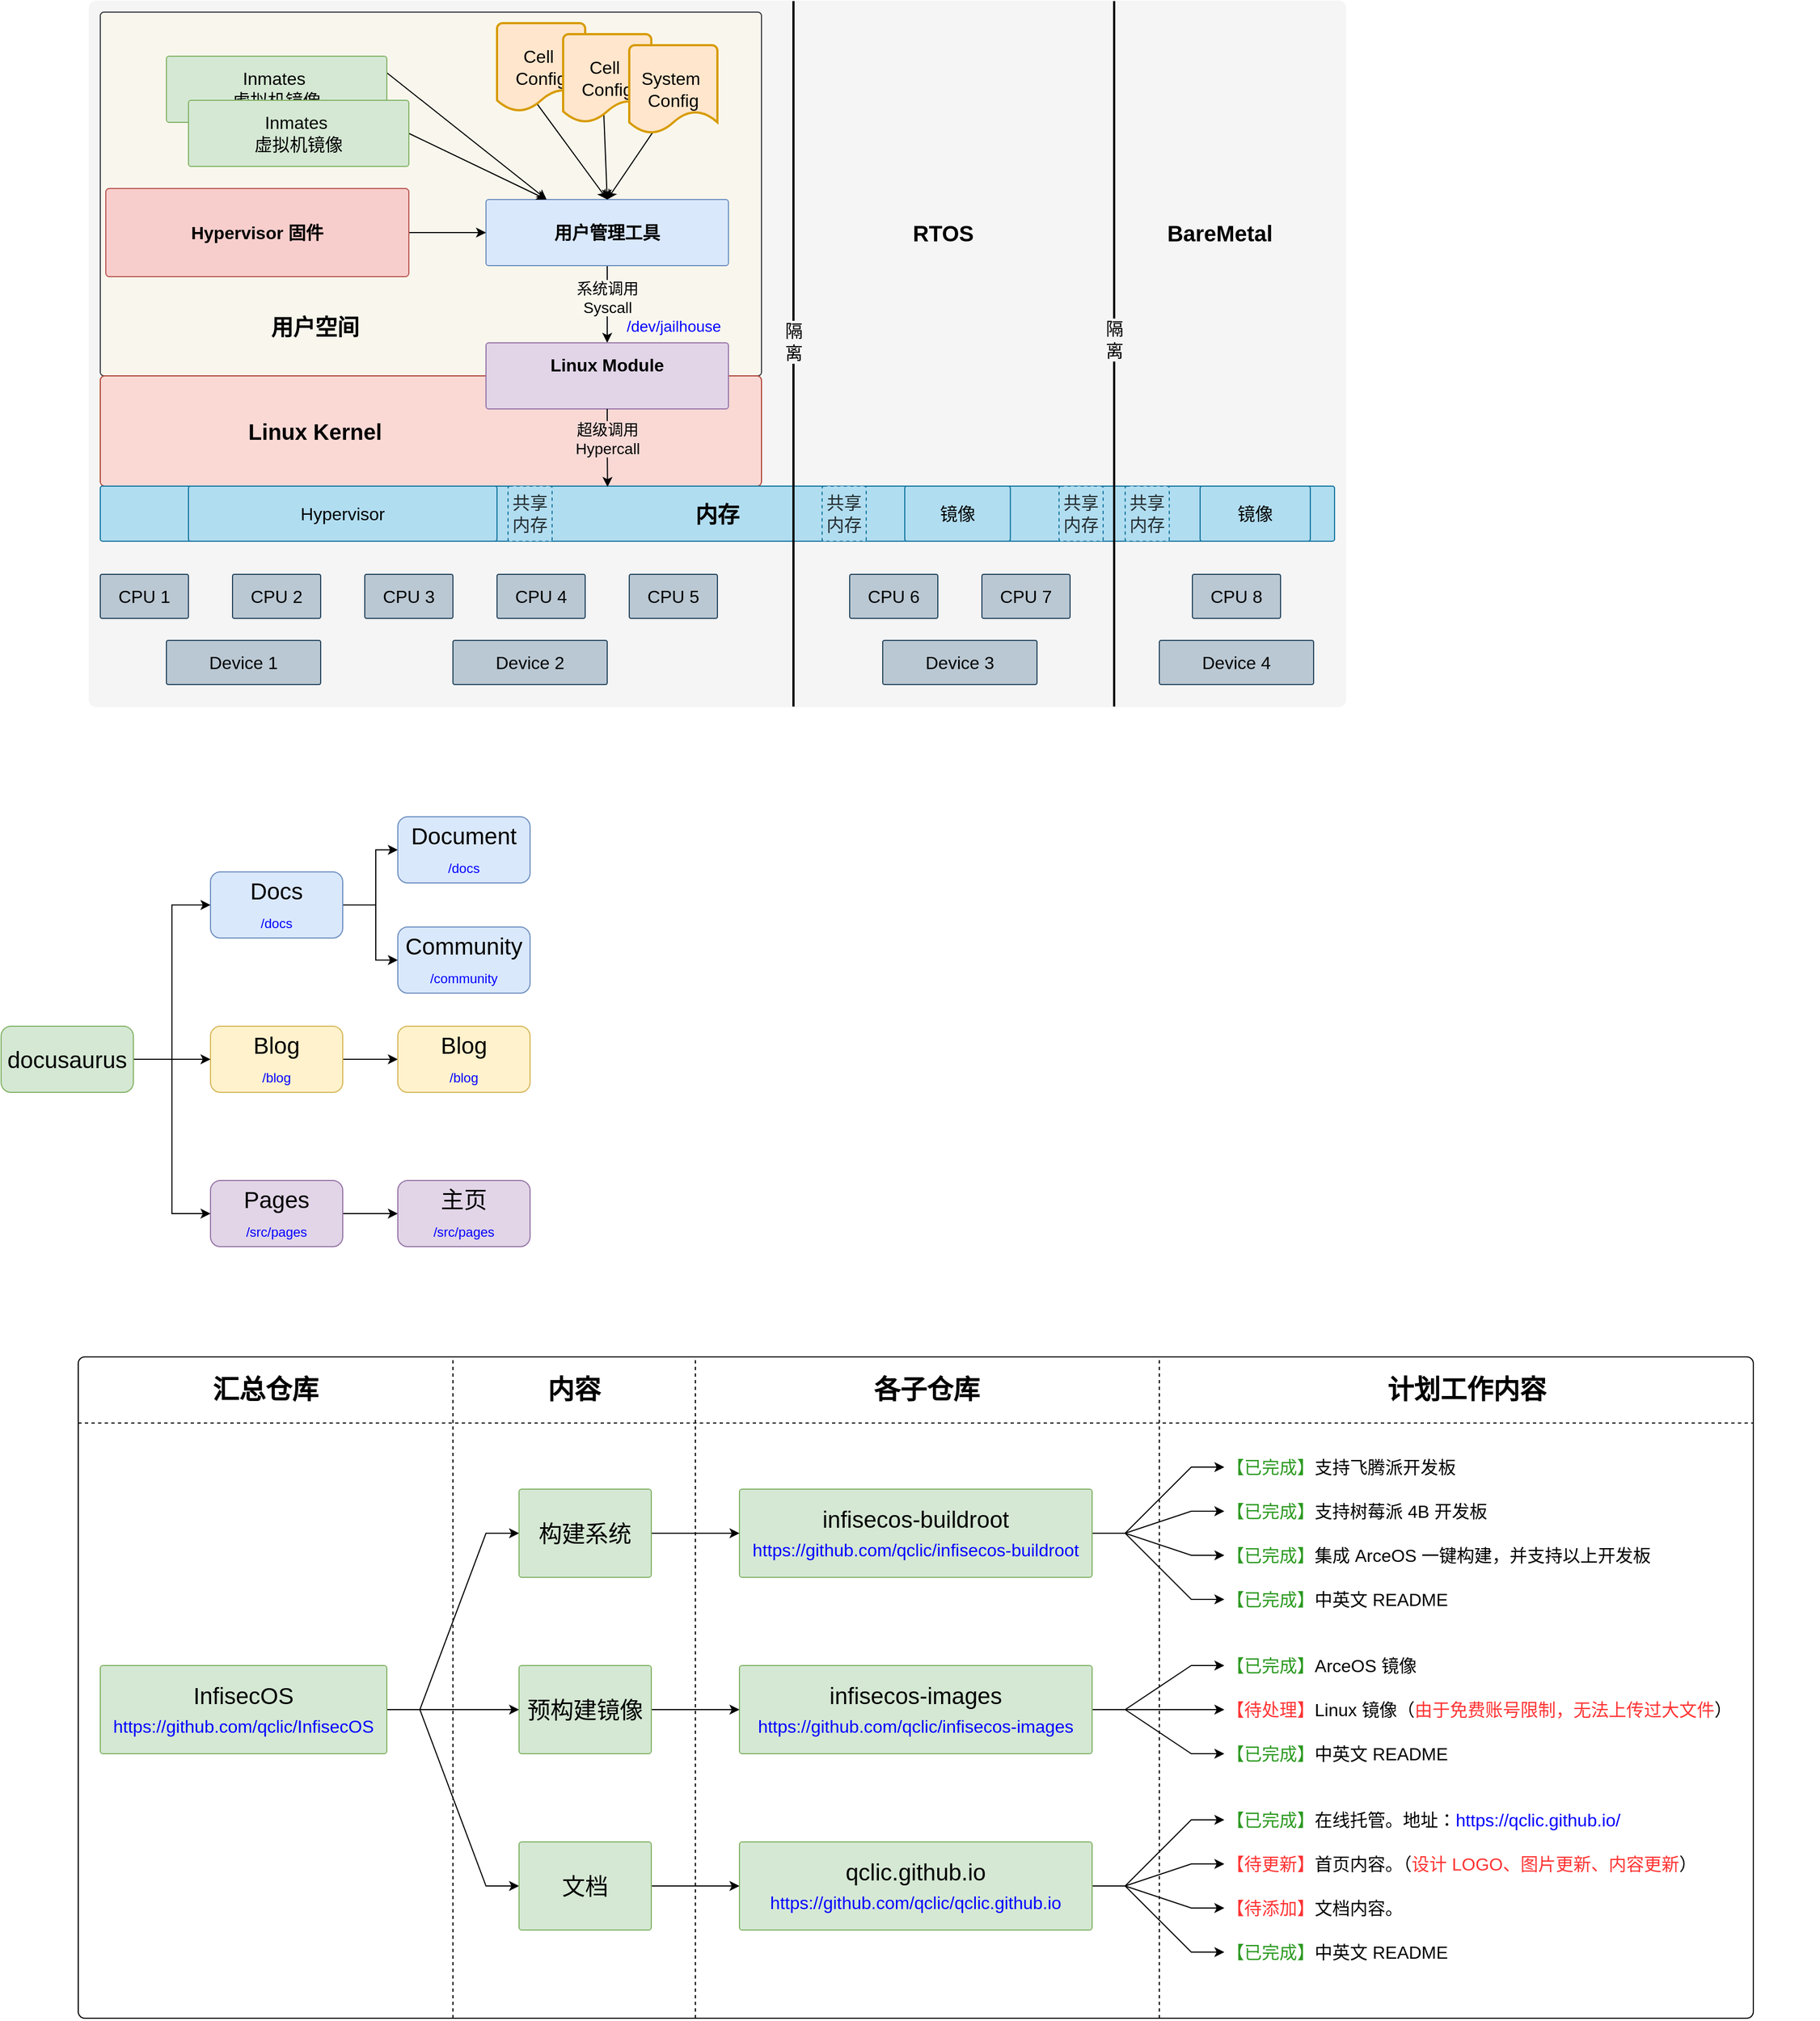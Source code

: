 <mxfile version="25.0.2" pages="3">
  <diagram name="arch" id="rNTYED_7a2Aj9E38WNS2">
    <mxGraphModel dx="5826" dy="1261" grid="1" gridSize="10" guides="1" tooltips="1" connect="1" arrows="1" fold="1" page="1" pageScale="1" pageWidth="3300" pageHeight="4681" math="0" shadow="0">
      <root>
        <mxCell id="0" />
        <mxCell id="1" parent="0" />
        <mxCell id="3QvV6O01AaaEbR5ZJW54-63" value="" style="rounded=1;whiteSpace=wrap;html=1;arcSize=1;fillColor=none;" vertex="1" parent="1">
          <mxGeometry x="-2120" y="3280" width="1520" height="600" as="geometry" />
        </mxCell>
        <mxCell id="HLDd70Ju9NzBNmdh7EJk-54" value="" style="rounded=1;whiteSpace=wrap;html=1;arcSize=1;fontSize=16;fillColor=#f5f5f5;strokeColor=#f5f5f5;fontColor=#333333;labelBackgroundColor=#f5f5f5;" parent="1" vertex="1">
          <mxGeometry x="-2110" y="2050" width="1140" height="640" as="geometry" />
        </mxCell>
        <mxCell id="HLDd70Ju9NzBNmdh7EJk-55" value="" style="rounded=1;whiteSpace=wrap;html=1;arcSize=1;fontSize=16;fillColor=#f9f7ed;strokeColor=#36393d;" parent="1" vertex="1">
          <mxGeometry x="-2100" y="2060" width="600" height="330" as="geometry" />
        </mxCell>
        <mxCell id="HLDd70Ju9NzBNmdh7EJk-56" style="rounded=0;orthogonalLoop=1;jettySize=auto;html=1;entryX=0.25;entryY=0;entryDx=0;entryDy=0;exitX=1;exitY=0.25;exitDx=0;exitDy=0;" parent="1" source="HLDd70Ju9NzBNmdh7EJk-57" target="HLDd70Ju9NzBNmdh7EJk-61" edge="1">
          <mxGeometry relative="1" as="geometry" />
        </mxCell>
        <mxCell id="HLDd70Ju9NzBNmdh7EJk-57" value="Inmates&amp;nbsp;&lt;div&gt;虚拟机镜像&lt;/div&gt;" style="rounded=1;whiteSpace=wrap;html=1;arcSize=4;fontSize=16;fillColor=#d5e8d4;strokeColor=#82b366;" parent="1" vertex="1">
          <mxGeometry x="-2040" y="2100" width="200" height="60" as="geometry" />
        </mxCell>
        <mxCell id="HLDd70Ju9NzBNmdh7EJk-58" value="" style="rounded=1;whiteSpace=wrap;html=1;arcSize=4;fontSize=16;fillColor=#fad9d5;strokeColor=#ae4132;" parent="1" vertex="1">
          <mxGeometry x="-2100" y="2390" width="600" height="100" as="geometry" />
        </mxCell>
        <mxCell id="HLDd70Ju9NzBNmdh7EJk-59" style="edgeStyle=orthogonalEdgeStyle;rounded=0;orthogonalLoop=1;jettySize=auto;html=1;" parent="1" source="HLDd70Ju9NzBNmdh7EJk-61" target="HLDd70Ju9NzBNmdh7EJk-68" edge="1">
          <mxGeometry relative="1" as="geometry" />
        </mxCell>
        <mxCell id="HLDd70Ju9NzBNmdh7EJk-60" value="&lt;span style=&quot;font-size: 14px;&quot;&gt;系统调用&lt;/span&gt;&lt;div style=&quot;font-size: 14px;&quot;&gt;Syscall&lt;/div&gt;" style="edgeLabel;html=1;align=center;verticalAlign=middle;resizable=0;points=[];fontSize=14;labelBackgroundColor=#f9f7ee;" parent="HLDd70Ju9NzBNmdh7EJk-59" vertex="1" connectable="0">
          <mxGeometry x="-0.182" y="-1" relative="1" as="geometry">
            <mxPoint x="1" as="offset" />
          </mxGeometry>
        </mxCell>
        <mxCell id="HLDd70Ju9NzBNmdh7EJk-61" value="&lt;b&gt;&lt;span style=&quot;background-color: initial;&quot;&gt;用户管理工具&lt;/span&gt;&lt;/b&gt;" style="rounded=1;whiteSpace=wrap;html=1;arcSize=4;fontSize=16;fillColor=#dae8fc;strokeColor=#6c8ebf;" parent="1" vertex="1">
          <mxGeometry x="-1750" y="2230" width="220" height="60" as="geometry" />
        </mxCell>
        <mxCell id="HLDd70Ju9NzBNmdh7EJk-62" style="rounded=0;orthogonalLoop=1;jettySize=auto;html=1;entryX=0.5;entryY=0;entryDx=0;entryDy=0;exitX=0.454;exitY=0.915;exitDx=0;exitDy=0;exitPerimeter=0;" parent="1" source="HLDd70Ju9NzBNmdh7EJk-63" target="HLDd70Ju9NzBNmdh7EJk-61" edge="1">
          <mxGeometry relative="1" as="geometry" />
        </mxCell>
        <mxCell id="HLDd70Ju9NzBNmdh7EJk-63" value="Cell&amp;nbsp;&lt;div style=&quot;font-size: 16px;&quot;&gt;Config&lt;/div&gt;" style="strokeWidth=2;html=1;shape=mxgraph.flowchart.document2;whiteSpace=wrap;size=0.25;fontSize=16;fillColor=#ffe6cc;strokeColor=#d79b00;" parent="1" vertex="1">
          <mxGeometry x="-1740" y="2070" width="80" height="80" as="geometry" />
        </mxCell>
        <mxCell id="HLDd70Ju9NzBNmdh7EJk-64" style="rounded=0;orthogonalLoop=1;jettySize=auto;html=1;entryX=0.5;entryY=0;entryDx=0;entryDy=0;exitX=0.462;exitY=0.919;exitDx=0;exitDy=0;exitPerimeter=0;" parent="1" source="HLDd70Ju9NzBNmdh7EJk-65" target="HLDd70Ju9NzBNmdh7EJk-61" edge="1">
          <mxGeometry relative="1" as="geometry" />
        </mxCell>
        <mxCell id="HLDd70Ju9NzBNmdh7EJk-65" value="Cell&amp;nbsp;&lt;div style=&quot;font-size: 16px;&quot;&gt;Config&lt;/div&gt;" style="strokeWidth=2;html=1;shape=mxgraph.flowchart.document2;whiteSpace=wrap;size=0.25;fontSize=16;fillColor=#ffe6cc;strokeColor=#d79b00;" parent="1" vertex="1">
          <mxGeometry x="-1680" y="2080" width="80" height="80" as="geometry" />
        </mxCell>
        <mxCell id="HLDd70Ju9NzBNmdh7EJk-66" style="rounded=0;orthogonalLoop=1;jettySize=auto;html=1;entryX=0.5;entryY=0;entryDx=0;entryDy=0;exitX=0.265;exitY=0.99;exitDx=0;exitDy=0;exitPerimeter=0;" parent="1" source="HLDd70Ju9NzBNmdh7EJk-67" target="HLDd70Ju9NzBNmdh7EJk-61" edge="1">
          <mxGeometry relative="1" as="geometry" />
        </mxCell>
        <mxCell id="HLDd70Ju9NzBNmdh7EJk-67" value="System&lt;span style=&quot;background-color: initial;&quot;&gt;&amp;nbsp;&lt;/span&gt;&lt;div&gt;&lt;div style=&quot;font-size: 16px;&quot;&gt;Config&lt;/div&gt;&lt;/div&gt;" style="strokeWidth=2;html=1;shape=mxgraph.flowchart.document2;whiteSpace=wrap;size=0.25;fontSize=16;fillColor=#ffe6cc;strokeColor=#d79b00;" parent="1" vertex="1">
          <mxGeometry x="-1620" y="2090" width="80" height="80" as="geometry" />
        </mxCell>
        <mxCell id="HLDd70Ju9NzBNmdh7EJk-68" value="&lt;b&gt;Linux&amp;nbsp;&lt;span style=&quot;background-color: initial;&quot;&gt;Module&lt;/span&gt;&lt;/b&gt;&lt;div&gt;&lt;br&gt;&lt;/div&gt;" style="rounded=1;whiteSpace=wrap;html=1;arcSize=4;fontSize=16;fillColor=#e1d5e7;strokeColor=#9673a6;" parent="1" vertex="1">
          <mxGeometry x="-1750" y="2360" width="220" height="60" as="geometry" />
        </mxCell>
        <mxCell id="HLDd70Ju9NzBNmdh7EJk-69" value="&lt;b&gt;&lt;font style=&quot;font-size: 20px;&quot;&gt;Linux Kernel&lt;/font&gt;&lt;/b&gt;" style="text;html=1;align=center;verticalAlign=middle;whiteSpace=wrap;rounded=0;fontSize=16;" parent="1" vertex="1">
          <mxGeometry x="-1970" y="2420" width="130" height="40" as="geometry" />
        </mxCell>
        <mxCell id="HLDd70Ju9NzBNmdh7EJk-70" value="&lt;b&gt;&lt;font style=&quot;font-size: 20px;&quot;&gt;内存&lt;/font&gt;&lt;/b&gt;" style="rounded=1;whiteSpace=wrap;html=1;arcSize=4;fontSize=16;fillColor=#b1ddf0;strokeColor=#10739e;" parent="1" vertex="1">
          <mxGeometry x="-2100" y="2490" width="1120" height="50" as="geometry" />
        </mxCell>
        <mxCell id="HLDd70Ju9NzBNmdh7EJk-71" style="edgeStyle=orthogonalEdgeStyle;rounded=0;orthogonalLoop=1;jettySize=auto;html=1;" parent="1" source="HLDd70Ju9NzBNmdh7EJk-72" target="HLDd70Ju9NzBNmdh7EJk-61" edge="1">
          <mxGeometry relative="1" as="geometry" />
        </mxCell>
        <mxCell id="HLDd70Ju9NzBNmdh7EJk-72" value="&lt;b&gt;Hypervisor 固件&lt;/b&gt;" style="rounded=1;whiteSpace=wrap;html=1;arcSize=4;fontSize=16;fillColor=#f8cecc;strokeColor=#b85450;" parent="1" vertex="1">
          <mxGeometry x="-2095" y="2220" width="275" height="80" as="geometry" />
        </mxCell>
        <mxCell id="HLDd70Ju9NzBNmdh7EJk-73" style="rounded=0;orthogonalLoop=1;jettySize=auto;html=1;exitX=1;exitY=0.5;exitDx=0;exitDy=0;entryX=0.25;entryY=0;entryDx=0;entryDy=0;" parent="1" source="HLDd70Ju9NzBNmdh7EJk-74" target="HLDd70Ju9NzBNmdh7EJk-61" edge="1">
          <mxGeometry relative="1" as="geometry">
            <mxPoint x="-1650" y="2230" as="targetPoint" />
          </mxGeometry>
        </mxCell>
        <mxCell id="HLDd70Ju9NzBNmdh7EJk-74" value="Inmates&amp;nbsp;&lt;div&gt;虚拟机镜像&lt;/div&gt;" style="rounded=1;whiteSpace=wrap;html=1;arcSize=4;fontSize=16;fillColor=#d5e8d4;strokeColor=#82b366;" parent="1" vertex="1">
          <mxGeometry x="-2020" y="2140" width="200" height="60" as="geometry" />
        </mxCell>
        <mxCell id="HLDd70Ju9NzBNmdh7EJk-75" value="" style="endArrow=none;html=1;rounded=0;strokeWidth=2;" parent="1" edge="1">
          <mxGeometry width="50" height="50" relative="1" as="geometry">
            <mxPoint x="-1471" y="2690" as="sourcePoint" />
            <mxPoint x="-1471" y="2050" as="targetPoint" />
          </mxGeometry>
        </mxCell>
        <mxCell id="HLDd70Ju9NzBNmdh7EJk-76" value="&lt;font style=&quot;font-size: 16px;&quot;&gt;隔&lt;/font&gt;&lt;div&gt;&lt;font style=&quot;font-size: 16px;&quot;&gt;离&lt;/font&gt;&lt;/div&gt;" style="edgeLabel;html=1;align=center;verticalAlign=middle;resizable=0;points=[];labelBackgroundColor=#f5f5f5;" parent="HLDd70Ju9NzBNmdh7EJk-75" vertex="1" connectable="0">
          <mxGeometry x="0.035" relative="1" as="geometry">
            <mxPoint as="offset" />
          </mxGeometry>
        </mxCell>
        <mxCell id="HLDd70Ju9NzBNmdh7EJk-77" value="CPU 1" style="rounded=1;whiteSpace=wrap;html=1;arcSize=4;fontSize=16;fillColor=#bac8d3;strokeColor=#23445d;" parent="1" vertex="1">
          <mxGeometry x="-2100" y="2570" width="80" height="40" as="geometry" />
        </mxCell>
        <mxCell id="HLDd70Ju9NzBNmdh7EJk-78" value="CPU 2" style="rounded=1;whiteSpace=wrap;html=1;arcSize=4;fontSize=16;fillColor=#bac8d3;strokeColor=#23445d;" parent="1" vertex="1">
          <mxGeometry x="-1980" y="2570" width="80" height="40" as="geometry" />
        </mxCell>
        <mxCell id="HLDd70Ju9NzBNmdh7EJk-79" value="CPU 3" style="rounded=1;whiteSpace=wrap;html=1;arcSize=4;fontSize=16;fillColor=#bac8d3;strokeColor=#23445d;" parent="1" vertex="1">
          <mxGeometry x="-1860" y="2570" width="80" height="40" as="geometry" />
        </mxCell>
        <mxCell id="HLDd70Ju9NzBNmdh7EJk-80" value="CPU 4" style="rounded=1;whiteSpace=wrap;html=1;arcSize=4;fontSize=16;fillColor=#bac8d3;strokeColor=#23445d;" parent="1" vertex="1">
          <mxGeometry x="-1740" y="2570" width="80" height="40" as="geometry" />
        </mxCell>
        <mxCell id="HLDd70Ju9NzBNmdh7EJk-81" value="CPU 5" style="rounded=1;whiteSpace=wrap;html=1;arcSize=4;fontSize=16;fillColor=#bac8d3;strokeColor=#23445d;" parent="1" vertex="1">
          <mxGeometry x="-1620" y="2570" width="80" height="40" as="geometry" />
        </mxCell>
        <mxCell id="HLDd70Ju9NzBNmdh7EJk-82" value="CPU 6" style="rounded=1;whiteSpace=wrap;html=1;arcSize=4;fontSize=16;fillColor=#bac8d3;strokeColor=#23445d;" parent="1" vertex="1">
          <mxGeometry x="-1420" y="2570" width="80" height="40" as="geometry" />
        </mxCell>
        <mxCell id="HLDd70Ju9NzBNmdh7EJk-83" value="CPU 7" style="rounded=1;whiteSpace=wrap;html=1;arcSize=4;fontSize=16;fillColor=#bac8d3;strokeColor=#23445d;" parent="1" vertex="1">
          <mxGeometry x="-1300" y="2570" width="80" height="40" as="geometry" />
        </mxCell>
        <mxCell id="HLDd70Ju9NzBNmdh7EJk-84" value="CPU 8" style="rounded=1;whiteSpace=wrap;html=1;arcSize=4;fontSize=16;fillColor=#bac8d3;strokeColor=#23445d;" parent="1" vertex="1">
          <mxGeometry x="-1109" y="2570" width="80" height="40" as="geometry" />
        </mxCell>
        <mxCell id="HLDd70Ju9NzBNmdh7EJk-85" value="" style="endArrow=none;html=1;rounded=0;strokeWidth=2;" parent="1" edge="1">
          <mxGeometry width="50" height="50" relative="1" as="geometry">
            <mxPoint x="-1180" y="2690" as="sourcePoint" />
            <mxPoint x="-1180" y="2050" as="targetPoint" />
          </mxGeometry>
        </mxCell>
        <mxCell id="HLDd70Ju9NzBNmdh7EJk-86" value="&lt;font style=&quot;font-size: 16px;&quot;&gt;隔&lt;/font&gt;&lt;div&gt;&lt;font style=&quot;font-size: 16px;&quot;&gt;离&lt;/font&gt;&lt;/div&gt;" style="edgeLabel;html=1;align=center;verticalAlign=middle;resizable=0;points=[];labelBackgroundColor=#f5f5f5;" parent="HLDd70Ju9NzBNmdh7EJk-85" vertex="1" connectable="0">
          <mxGeometry x="0.04" relative="1" as="geometry">
            <mxPoint as="offset" />
          </mxGeometry>
        </mxCell>
        <mxCell id="HLDd70Ju9NzBNmdh7EJk-87" value="&lt;font style=&quot;font-size: 20px;&quot;&gt;用户空间&lt;/font&gt;" style="text;html=1;align=center;verticalAlign=middle;whiteSpace=wrap;rounded=0;fontSize=16;fontStyle=1" parent="1" vertex="1">
          <mxGeometry x="-1970" y="2330" width="130" height="30" as="geometry" />
        </mxCell>
        <mxCell id="HLDd70Ju9NzBNmdh7EJk-88" value="Hypervisor" style="rounded=1;whiteSpace=wrap;html=1;arcSize=4;fontSize=16;fillColor=#b1ddf0;strokeColor=#10739e;" parent="1" vertex="1">
          <mxGeometry x="-2020" y="2490" width="280" height="50" as="geometry" />
        </mxCell>
        <mxCell id="HLDd70Ju9NzBNmdh7EJk-89" value="镜像" style="rounded=1;whiteSpace=wrap;html=1;arcSize=4;fontSize=16;fillColor=#b1ddf0;strokeColor=#10739e;" parent="1" vertex="1">
          <mxGeometry x="-1370" y="2490" width="95.83" height="50" as="geometry" />
        </mxCell>
        <mxCell id="HLDd70Ju9NzBNmdh7EJk-90" value="镜像" style="rounded=1;whiteSpace=wrap;html=1;arcSize=4;fontSize=16;fillColor=#b1ddf0;strokeColor=#10739e;" parent="1" vertex="1">
          <mxGeometry x="-1102" y="2490" width="100" height="50" as="geometry" />
        </mxCell>
        <mxCell id="HLDd70Ju9NzBNmdh7EJk-91" value="共享内存" style="rounded=1;whiteSpace=wrap;html=1;arcSize=4;fontSize=16;fillColor=#b1ddf0;strokeColor=#10739e;dashed=1;textOpacity=80;" parent="1" vertex="1">
          <mxGeometry x="-1730" y="2490" width="40" height="50" as="geometry" />
        </mxCell>
        <mxCell id="HLDd70Ju9NzBNmdh7EJk-92" value="共享内存" style="rounded=1;whiteSpace=wrap;html=1;arcSize=4;fontSize=16;fillColor=#b1ddf0;strokeColor=#10739e;dashed=1;textOpacity=80;" parent="1" vertex="1">
          <mxGeometry x="-1445" y="2490" width="40" height="50" as="geometry" />
        </mxCell>
        <mxCell id="HLDd70Ju9NzBNmdh7EJk-93" value="共享内存" style="rounded=1;whiteSpace=wrap;html=1;arcSize=4;fontSize=16;fillColor=#b1ddf0;strokeColor=#10739e;dashed=1;textOpacity=80;" parent="1" vertex="1">
          <mxGeometry x="-1230" y="2490" width="40" height="50" as="geometry" />
        </mxCell>
        <mxCell id="HLDd70Ju9NzBNmdh7EJk-94" value="共享内存" style="rounded=1;whiteSpace=wrap;html=1;arcSize=4;fontSize=16;fillColor=#b1ddf0;strokeColor=#10739e;dashed=1;textOpacity=80;" parent="1" vertex="1">
          <mxGeometry x="-1170" y="2490" width="40" height="50" as="geometry" />
        </mxCell>
        <mxCell id="HLDd70Ju9NzBNmdh7EJk-95" style="edgeStyle=orthogonalEdgeStyle;rounded=0;orthogonalLoop=1;jettySize=auto;html=1;entryX=0.411;entryY=0.015;entryDx=0;entryDy=0;entryPerimeter=0;" parent="1" source="HLDd70Ju9NzBNmdh7EJk-68" target="HLDd70Ju9NzBNmdh7EJk-70" edge="1">
          <mxGeometry relative="1" as="geometry" />
        </mxCell>
        <mxCell id="HLDd70Ju9NzBNmdh7EJk-96" value="&lt;span style=&quot;font-size: 14px;&quot;&gt;超级调用&lt;/span&gt;&lt;div style=&quot;font-size: 14px;&quot;&gt;Hypercall&lt;/div&gt;" style="edgeLabel;html=1;align=center;verticalAlign=middle;resizable=0;points=[];fontSize=14;labelBackgroundColor=#f7d9d6;" parent="HLDd70Ju9NzBNmdh7EJk-95" vertex="1" connectable="0">
          <mxGeometry x="-0.246" relative="1" as="geometry">
            <mxPoint as="offset" />
          </mxGeometry>
        </mxCell>
        <mxCell id="HLDd70Ju9NzBNmdh7EJk-97" value="Device 1" style="rounded=1;whiteSpace=wrap;html=1;arcSize=4;fontSize=16;fillColor=#bac8d3;strokeColor=#23445d;" parent="1" vertex="1">
          <mxGeometry x="-2040" y="2630" width="140" height="40" as="geometry" />
        </mxCell>
        <mxCell id="HLDd70Ju9NzBNmdh7EJk-98" value="Device 2" style="rounded=1;whiteSpace=wrap;html=1;arcSize=4;fontSize=16;fillColor=#bac8d3;strokeColor=#23445d;" parent="1" vertex="1">
          <mxGeometry x="-1780" y="2630" width="140" height="40" as="geometry" />
        </mxCell>
        <mxCell id="HLDd70Ju9NzBNmdh7EJk-99" value="Device 3" style="rounded=1;whiteSpace=wrap;html=1;arcSize=4;fontSize=16;fillColor=#bac8d3;strokeColor=#23445d;" parent="1" vertex="1">
          <mxGeometry x="-1390" y="2630" width="140" height="40" as="geometry" />
        </mxCell>
        <mxCell id="HLDd70Ju9NzBNmdh7EJk-100" value="Device 4" style="rounded=1;whiteSpace=wrap;html=1;arcSize=4;fontSize=16;fillColor=#bac8d3;strokeColor=#23445d;" parent="1" vertex="1">
          <mxGeometry x="-1139" y="2630" width="140" height="40" as="geometry" />
        </mxCell>
        <mxCell id="HLDd70Ju9NzBNmdh7EJk-104" value="&lt;span style=&quot;font-size: 20px;&quot;&gt;RTOS&lt;/span&gt;" style="text;html=1;align=center;verticalAlign=middle;whiteSpace=wrap;rounded=0;fontSize=16;fontStyle=1" parent="1" vertex="1">
          <mxGeometry x="-1420.0" y="2200" width="170" height="120" as="geometry" />
        </mxCell>
        <mxCell id="HLDd70Ju9NzBNmdh7EJk-105" value="&lt;span style=&quot;font-size: 20px;&quot;&gt;BareMetal&lt;/span&gt;" style="text;html=1;align=center;verticalAlign=middle;whiteSpace=wrap;rounded=0;fontSize=16;fontStyle=1" parent="1" vertex="1">
          <mxGeometry x="-1169" y="2200" width="170" height="120" as="geometry" />
        </mxCell>
        <mxCell id="HLDd70Ju9NzBNmdh7EJk-106" value="&lt;span style=&quot;font-size: 14px; text-wrap: nowrap;&quot;&gt;&lt;font color=&quot;#0000ff&quot;&gt;/dev/jailhouse&lt;/font&gt;&lt;/span&gt;" style="text;html=1;align=center;verticalAlign=middle;whiteSpace=wrap;rounded=0;" parent="1" vertex="1">
          <mxGeometry x="-1627.5" y="2330" width="95" height="30" as="geometry" />
        </mxCell>
        <mxCell id="2mQYzaRuxB6IcJXZLTx1-15" style="edgeStyle=orthogonalEdgeStyle;rounded=0;orthogonalLoop=1;jettySize=auto;html=1;fontSize=21;" parent="1" source="2mQYzaRuxB6IcJXZLTx1-2" target="2mQYzaRuxB6IcJXZLTx1-13" edge="1">
          <mxGeometry relative="1" as="geometry" />
        </mxCell>
        <mxCell id="2mQYzaRuxB6IcJXZLTx1-2" value="Blog&lt;div&gt;&lt;span style=&quot;color: rgb(0, 0, 255); font-size: 12px;&quot;&gt;/blog&lt;/span&gt;&lt;br&gt;&lt;/div&gt;" style="rounded=1;whiteSpace=wrap;html=1;fontSize=21;fillColor=#fff2cc;strokeColor=#d6b656;" parent="1" vertex="1">
          <mxGeometry x="-2000" y="2980" width="120" height="60" as="geometry" />
        </mxCell>
        <mxCell id="2mQYzaRuxB6IcJXZLTx1-16" style="edgeStyle=orthogonalEdgeStyle;rounded=0;orthogonalLoop=1;jettySize=auto;html=1;fontSize=21;" parent="1" source="2mQYzaRuxB6IcJXZLTx1-3" target="2mQYzaRuxB6IcJXZLTx1-10" edge="1">
          <mxGeometry relative="1" as="geometry" />
        </mxCell>
        <mxCell id="2mQYzaRuxB6IcJXZLTx1-3" value="&lt;span style=&quot;font-size: 21px;&quot;&gt;Pages&lt;/span&gt;&lt;div&gt;&lt;span style=&quot;color: rgb(0, 0, 255); font-size: 12px;&quot;&gt;/src/pages&lt;/span&gt;&lt;span style=&quot;font-size: 21px;&quot;&gt;&lt;br&gt;&lt;/span&gt;&lt;/div&gt;" style="rounded=1;whiteSpace=wrap;html=1;fontSize=21;fontStyle=0;fillColor=#e1d5e7;strokeColor=#9673a6;" parent="1" vertex="1">
          <mxGeometry x="-2000" y="3120" width="120" height="60" as="geometry" />
        </mxCell>
        <mxCell id="2mQYzaRuxB6IcJXZLTx1-12" style="edgeStyle=orthogonalEdgeStyle;rounded=0;orthogonalLoop=1;jettySize=auto;html=1;entryX=0;entryY=0.5;entryDx=0;entryDy=0;fontSize=21;" parent="1" source="2mQYzaRuxB6IcJXZLTx1-4" target="2mQYzaRuxB6IcJXZLTx1-11" edge="1">
          <mxGeometry relative="1" as="geometry">
            <Array as="points">
              <mxPoint x="-1850" y="2870" />
              <mxPoint x="-1850" y="2820" />
            </Array>
          </mxGeometry>
        </mxCell>
        <mxCell id="2mQYzaRuxB6IcJXZLTx1-14" style="edgeStyle=orthogonalEdgeStyle;rounded=0;orthogonalLoop=1;jettySize=auto;html=1;fontSize=21;" parent="1" source="2mQYzaRuxB6IcJXZLTx1-4" target="2mQYzaRuxB6IcJXZLTx1-6" edge="1">
          <mxGeometry relative="1" as="geometry">
            <Array as="points">
              <mxPoint x="-1850" y="2870" />
              <mxPoint x="-1850" y="2920" />
            </Array>
          </mxGeometry>
        </mxCell>
        <mxCell id="2mQYzaRuxB6IcJXZLTx1-4" value="Docs&lt;div&gt;&lt;span style=&quot;color: rgb(0, 0, 255); font-size: 12px;&quot;&gt;/docs&lt;/span&gt;&lt;br&gt;&lt;/div&gt;" style="rounded=1;whiteSpace=wrap;html=1;fontSize=21;fillColor=#dae8fc;strokeColor=#6c8ebf;" parent="1" vertex="1">
          <mxGeometry x="-2000" y="2840" width="120" height="60" as="geometry" />
        </mxCell>
        <mxCell id="2mQYzaRuxB6IcJXZLTx1-6" value="Community&lt;div&gt;&lt;span style=&quot;color: rgb(0, 0, 255); font-size: 12px;&quot;&gt;/community&lt;/span&gt;&lt;br&gt;&lt;/div&gt;" style="rounded=1;whiteSpace=wrap;html=1;fontSize=21;fillColor=#dae8fc;strokeColor=#6c8ebf;" parent="1" vertex="1">
          <mxGeometry x="-1830" y="2890" width="120" height="60" as="geometry" />
        </mxCell>
        <mxCell id="2mQYzaRuxB6IcJXZLTx1-17" style="edgeStyle=orthogonalEdgeStyle;rounded=0;orthogonalLoop=1;jettySize=auto;html=1;entryX=0;entryY=0.5;entryDx=0;entryDy=0;fontSize=21;" parent="1" source="2mQYzaRuxB6IcJXZLTx1-9" target="2mQYzaRuxB6IcJXZLTx1-4" edge="1">
          <mxGeometry relative="1" as="geometry" />
        </mxCell>
        <mxCell id="2mQYzaRuxB6IcJXZLTx1-18" style="edgeStyle=orthogonalEdgeStyle;rounded=0;orthogonalLoop=1;jettySize=auto;html=1;fontSize=21;" parent="1" source="2mQYzaRuxB6IcJXZLTx1-9" target="2mQYzaRuxB6IcJXZLTx1-2" edge="1">
          <mxGeometry relative="1" as="geometry" />
        </mxCell>
        <mxCell id="2mQYzaRuxB6IcJXZLTx1-19" style="edgeStyle=orthogonalEdgeStyle;rounded=0;orthogonalLoop=1;jettySize=auto;html=1;entryX=0;entryY=0.5;entryDx=0;entryDy=0;fontSize=21;" parent="1" source="2mQYzaRuxB6IcJXZLTx1-9" target="2mQYzaRuxB6IcJXZLTx1-3" edge="1">
          <mxGeometry relative="1" as="geometry" />
        </mxCell>
        <mxCell id="2mQYzaRuxB6IcJXZLTx1-9" value="docusaurus" style="rounded=1;whiteSpace=wrap;html=1;fontSize=21;fillColor=#d5e8d4;strokeColor=#82b366;" parent="1" vertex="1">
          <mxGeometry x="-2190" y="2980" width="120" height="60" as="geometry" />
        </mxCell>
        <mxCell id="2mQYzaRuxB6IcJXZLTx1-10" value="主页&lt;div&gt;&lt;span style=&quot;color: rgb(0, 0, 255); font-size: 12px;&quot;&gt;/src/pages&lt;/span&gt;&lt;br&gt;&lt;/div&gt;" style="rounded=1;whiteSpace=wrap;html=1;fontSize=21;fillColor=#e1d5e7;strokeColor=#9673a6;" parent="1" vertex="1">
          <mxGeometry x="-1830" y="3120" width="120" height="60" as="geometry" />
        </mxCell>
        <mxCell id="2mQYzaRuxB6IcJXZLTx1-11" value="Document&lt;div&gt;&lt;span style=&quot;color: rgb(0, 0, 255); font-size: 12px;&quot;&gt;/docs&lt;/span&gt;&lt;br&gt;&lt;/div&gt;" style="rounded=1;whiteSpace=wrap;html=1;fontSize=21;fillColor=#dae8fc;strokeColor=#6c8ebf;" parent="1" vertex="1">
          <mxGeometry x="-1830" y="2790" width="120" height="60" as="geometry" />
        </mxCell>
        <mxCell id="2mQYzaRuxB6IcJXZLTx1-13" value="Blog&lt;div&gt;&lt;span style=&quot;color: rgb(0, 0, 255); font-size: 12px;&quot;&gt;/blog&lt;/span&gt;&lt;br&gt;&lt;/div&gt;" style="rounded=1;whiteSpace=wrap;html=1;fontSize=21;fillColor=#fff2cc;strokeColor=#d6b656;" parent="1" vertex="1">
          <mxGeometry x="-1830" y="2980" width="120" height="60" as="geometry" />
        </mxCell>
        <mxCell id="3QvV6O01AaaEbR5ZJW54-53" style="edgeStyle=entityRelationEdgeStyle;rounded=0;orthogonalLoop=1;jettySize=auto;html=1;" edge="1" parent="1" source="3QvV6O01AaaEbR5ZJW54-11" target="3QvV6O01AaaEbR5ZJW54-51">
          <mxGeometry relative="1" as="geometry" />
        </mxCell>
        <mxCell id="3QvV6O01AaaEbR5ZJW54-54" style="edgeStyle=entityRelationEdgeStyle;rounded=0;orthogonalLoop=1;jettySize=auto;html=1;" edge="1" parent="1" source="3QvV6O01AaaEbR5ZJW54-11" target="3QvV6O01AaaEbR5ZJW54-52">
          <mxGeometry relative="1" as="geometry" />
        </mxCell>
        <mxCell id="3QvV6O01AaaEbR5ZJW54-55" style="edgeStyle=entityRelationEdgeStyle;rounded=0;orthogonalLoop=1;jettySize=auto;html=1;" edge="1" parent="1" source="3QvV6O01AaaEbR5ZJW54-11" target="3QvV6O01AaaEbR5ZJW54-50">
          <mxGeometry relative="1" as="geometry" />
        </mxCell>
        <mxCell id="3QvV6O01AaaEbR5ZJW54-57" style="edgeStyle=entityRelationEdgeStyle;rounded=0;orthogonalLoop=1;jettySize=auto;html=1;entryX=0;entryY=0.5;entryDx=0;entryDy=0;" edge="1" parent="1" source="3QvV6O01AaaEbR5ZJW54-11" target="3QvV6O01AaaEbR5ZJW54-56">
          <mxGeometry relative="1" as="geometry" />
        </mxCell>
        <mxCell id="3QvV6O01AaaEbR5ZJW54-11" value="qclic.github.io&lt;div&gt;&lt;span style=&quot;color: rgb(0, 0, 255); font-size: 16px; background-color: initial;&quot;&gt;https://github.com/qclic/qclic.github.io&lt;/span&gt;&lt;br&gt;&lt;/div&gt;" style="rounded=1;whiteSpace=wrap;html=1;fontSize=21;fillColor=#d5e8d4;strokeColor=#82b366;arcSize=3;" vertex="1" parent="1">
          <mxGeometry x="-1520" y="3720" width="320" height="80" as="geometry" />
        </mxCell>
        <mxCell id="3QvV6O01AaaEbR5ZJW54-47" style="edgeStyle=entityRelationEdgeStyle;rounded=0;orthogonalLoop=1;jettySize=auto;html=1;" edge="1" parent="1" source="3QvV6O01AaaEbR5ZJW54-23" target="3QvV6O01AaaEbR5ZJW54-45">
          <mxGeometry relative="1" as="geometry" />
        </mxCell>
        <mxCell id="3QvV6O01AaaEbR5ZJW54-48" style="edgeStyle=entityRelationEdgeStyle;rounded=0;orthogonalLoop=1;jettySize=auto;html=1;" edge="1" parent="1" source="3QvV6O01AaaEbR5ZJW54-23" target="3QvV6O01AaaEbR5ZJW54-46">
          <mxGeometry relative="1" as="geometry" />
        </mxCell>
        <mxCell id="3QvV6O01AaaEbR5ZJW54-49" style="edgeStyle=entityRelationEdgeStyle;rounded=0;orthogonalLoop=1;jettySize=auto;html=1;" edge="1" parent="1" source="3QvV6O01AaaEbR5ZJW54-23" target="3QvV6O01AaaEbR5ZJW54-44">
          <mxGeometry relative="1" as="geometry" />
        </mxCell>
        <mxCell id="3QvV6O01AaaEbR5ZJW54-23" value="&lt;div&gt;infisecos-images&lt;/div&gt;&lt;div&gt;&lt;font color=&quot;#0000ff&quot;&gt;&lt;span style=&quot;font-size: 16px;&quot;&gt;https://github.com/qclic/infisecos-images&lt;/span&gt;&lt;/font&gt;&lt;br&gt;&lt;/div&gt;" style="rounded=1;whiteSpace=wrap;html=1;fontSize=21;fillColor=#d5e8d4;strokeColor=#82b366;arcSize=3;" vertex="1" parent="1">
          <mxGeometry x="-1520" y="3560" width="320" height="80" as="geometry" />
        </mxCell>
        <mxCell id="3QvV6O01AaaEbR5ZJW54-39" style="edgeStyle=entityRelationEdgeStyle;rounded=0;orthogonalLoop=1;jettySize=auto;html=1;" edge="1" parent="1" source="3QvV6O01AaaEbR5ZJW54-24" target="3QvV6O01AaaEbR5ZJW54-35">
          <mxGeometry relative="1" as="geometry" />
        </mxCell>
        <mxCell id="3QvV6O01AaaEbR5ZJW54-40" style="edgeStyle=entityRelationEdgeStyle;rounded=0;orthogonalLoop=1;jettySize=auto;html=1;" edge="1" parent="1" source="3QvV6O01AaaEbR5ZJW54-24" target="3QvV6O01AaaEbR5ZJW54-36">
          <mxGeometry relative="1" as="geometry" />
        </mxCell>
        <mxCell id="3QvV6O01AaaEbR5ZJW54-41" style="edgeStyle=entityRelationEdgeStyle;rounded=0;orthogonalLoop=1;jettySize=auto;html=1;" edge="1" parent="1" source="3QvV6O01AaaEbR5ZJW54-24" target="3QvV6O01AaaEbR5ZJW54-38">
          <mxGeometry relative="1" as="geometry" />
        </mxCell>
        <mxCell id="3QvV6O01AaaEbR5ZJW54-42" style="edgeStyle=entityRelationEdgeStyle;rounded=0;orthogonalLoop=1;jettySize=auto;html=1;" edge="1" parent="1" source="3QvV6O01AaaEbR5ZJW54-24" target="3QvV6O01AaaEbR5ZJW54-37">
          <mxGeometry relative="1" as="geometry" />
        </mxCell>
        <mxCell id="3QvV6O01AaaEbR5ZJW54-24" value="&lt;div&gt;infisecos-buildroot&lt;br&gt;&lt;/div&gt;&lt;div&gt;&lt;font color=&quot;#0000ff&quot;&gt;&lt;span style=&quot;font-size: 16px;&quot;&gt;https://github.com/qclic/infisecos-buildroot&lt;/span&gt;&lt;/font&gt;&lt;br&gt;&lt;/div&gt;" style="rounded=1;whiteSpace=wrap;html=1;fontSize=21;fillColor=#d5e8d4;strokeColor=#82b366;arcSize=3;" vertex="1" parent="1">
          <mxGeometry x="-1520" y="3400" width="320" height="80" as="geometry" />
        </mxCell>
        <mxCell id="3QvV6O01AaaEbR5ZJW54-29" style="edgeStyle=entityRelationEdgeStyle;rounded=0;orthogonalLoop=1;jettySize=auto;html=1;entryX=0;entryY=0.5;entryDx=0;entryDy=0;" edge="1" parent="1" source="3QvV6O01AaaEbR5ZJW54-25" target="3QvV6O01AaaEbR5ZJW54-26">
          <mxGeometry relative="1" as="geometry" />
        </mxCell>
        <mxCell id="3QvV6O01AaaEbR5ZJW54-30" style="edgeStyle=orthogonalEdgeStyle;rounded=0;orthogonalLoop=1;jettySize=auto;html=1;" edge="1" parent="1" source="3QvV6O01AaaEbR5ZJW54-25" target="3QvV6O01AaaEbR5ZJW54-27">
          <mxGeometry relative="1" as="geometry" />
        </mxCell>
        <mxCell id="3QvV6O01AaaEbR5ZJW54-31" style="edgeStyle=entityRelationEdgeStyle;rounded=0;orthogonalLoop=1;jettySize=auto;html=1;entryX=0;entryY=0.5;entryDx=0;entryDy=0;" edge="1" parent="1" source="3QvV6O01AaaEbR5ZJW54-25" target="3QvV6O01AaaEbR5ZJW54-28">
          <mxGeometry relative="1" as="geometry" />
        </mxCell>
        <mxCell id="3QvV6O01AaaEbR5ZJW54-25" value="&lt;div&gt;InfisecOS&lt;/div&gt;&lt;div&gt;&lt;font color=&quot;#0000ff&quot;&gt;&lt;span style=&quot;font-size: 16px;&quot;&gt;https://github.com/qclic/InfisecOS&lt;/span&gt;&lt;/font&gt;&lt;br&gt;&lt;/div&gt;" style="rounded=1;whiteSpace=wrap;html=1;fontSize=21;fillColor=#d5e8d4;strokeColor=#82b366;arcSize=3;" vertex="1" parent="1">
          <mxGeometry x="-2100" y="3560" width="260" height="80" as="geometry" />
        </mxCell>
        <mxCell id="3QvV6O01AaaEbR5ZJW54-32" style="edgeStyle=orthogonalEdgeStyle;rounded=0;orthogonalLoop=1;jettySize=auto;html=1;" edge="1" parent="1" source="3QvV6O01AaaEbR5ZJW54-26" target="3QvV6O01AaaEbR5ZJW54-24">
          <mxGeometry relative="1" as="geometry" />
        </mxCell>
        <mxCell id="3QvV6O01AaaEbR5ZJW54-26" value="&lt;div&gt;构建系统&lt;/div&gt;" style="rounded=1;whiteSpace=wrap;html=1;fontSize=21;fillColor=#d5e8d4;strokeColor=#82b366;arcSize=3;" vertex="1" parent="1">
          <mxGeometry x="-1720" y="3400" width="120" height="80" as="geometry" />
        </mxCell>
        <mxCell id="3QvV6O01AaaEbR5ZJW54-33" style="edgeStyle=orthogonalEdgeStyle;rounded=0;orthogonalLoop=1;jettySize=auto;html=1;" edge="1" parent="1" source="3QvV6O01AaaEbR5ZJW54-27" target="3QvV6O01AaaEbR5ZJW54-23">
          <mxGeometry relative="1" as="geometry" />
        </mxCell>
        <mxCell id="3QvV6O01AaaEbR5ZJW54-27" value="&lt;div&gt;预构建镜像&lt;/div&gt;" style="rounded=1;whiteSpace=wrap;html=1;fontSize=21;fillColor=#d5e8d4;strokeColor=#82b366;arcSize=3;" vertex="1" parent="1">
          <mxGeometry x="-1720" y="3560" width="120" height="80" as="geometry" />
        </mxCell>
        <mxCell id="3QvV6O01AaaEbR5ZJW54-34" style="edgeStyle=orthogonalEdgeStyle;rounded=0;orthogonalLoop=1;jettySize=auto;html=1;" edge="1" parent="1" source="3QvV6O01AaaEbR5ZJW54-28" target="3QvV6O01AaaEbR5ZJW54-11">
          <mxGeometry relative="1" as="geometry" />
        </mxCell>
        <mxCell id="3QvV6O01AaaEbR5ZJW54-28" value="&lt;div&gt;文档&lt;/div&gt;" style="rounded=1;whiteSpace=wrap;html=1;fontSize=21;fillColor=#d5e8d4;strokeColor=#82b366;arcSize=3;" vertex="1" parent="1">
          <mxGeometry x="-1720" y="3720" width="120" height="80" as="geometry" />
        </mxCell>
        <mxCell id="3QvV6O01AaaEbR5ZJW54-35" value="&lt;font color=&quot;#2b9920&quot;&gt;【已完成】&lt;/font&gt;支持飞腾派开发板" style="text;html=1;align=left;verticalAlign=middle;whiteSpace=wrap;rounded=0;fontSize=16;" vertex="1" parent="1">
          <mxGeometry x="-1080" y="3360" width="240" height="40" as="geometry" />
        </mxCell>
        <mxCell id="3QvV6O01AaaEbR5ZJW54-36" value="&lt;font color=&quot;#2b9920&quot;&gt;【已完成】&lt;/font&gt;支持树莓派 4B 开发板" style="text;html=1;align=left;verticalAlign=middle;whiteSpace=wrap;rounded=0;fontSize=16;" vertex="1" parent="1">
          <mxGeometry x="-1080" y="3400" width="250" height="40" as="geometry" />
        </mxCell>
        <mxCell id="3QvV6O01AaaEbR5ZJW54-37" value="&lt;font color=&quot;#2b9920&quot;&gt;【已完成】&lt;/font&gt;中英文 README" style="text;html=1;align=left;verticalAlign=middle;whiteSpace=wrap;rounded=0;fontSize=16;" vertex="1" parent="1">
          <mxGeometry x="-1080" y="3480" width="210.75" height="40" as="geometry" />
        </mxCell>
        <mxCell id="3QvV6O01AaaEbR5ZJW54-38" value="&lt;font color=&quot;#2b9920&quot;&gt;【已完成】&lt;/font&gt;集成 ArceOS 一键构建，并支持以上开发板" style="text;html=1;align=left;verticalAlign=middle;whiteSpace=wrap;rounded=0;fontSize=16;" vertex="1" parent="1">
          <mxGeometry x="-1080" y="3440" width="400" height="40" as="geometry" />
        </mxCell>
        <mxCell id="3QvV6O01AaaEbR5ZJW54-44" value="&lt;font color=&quot;#2b9920&quot;&gt;【已完成】&lt;/font&gt;中英文 README" style="text;html=1;align=left;verticalAlign=middle;whiteSpace=wrap;rounded=0;fontSize=16;" vertex="1" parent="1">
          <mxGeometry x="-1080" y="3620" width="210" height="40" as="geometry" />
        </mxCell>
        <mxCell id="3QvV6O01AaaEbR5ZJW54-45" value="&lt;font color=&quot;#2b9920&quot;&gt;【已完成】&lt;/font&gt;ArceOS 镜像" style="text;html=1;align=left;verticalAlign=middle;whiteSpace=wrap;rounded=0;fontSize=16;" vertex="1" parent="1">
          <mxGeometry x="-1080" y="3540" width="210" height="40" as="geometry" />
        </mxCell>
        <mxCell id="3QvV6O01AaaEbR5ZJW54-46" value="&lt;font color=&quot;#ff3333&quot;&gt;【待处理】&lt;/font&gt;Linux 镜像（&lt;font color=&quot;#ff3333&quot;&gt;由于免费账号限制，无法上传过大文件&lt;/font&gt;）" style="text;html=1;align=left;verticalAlign=middle;whiteSpace=wrap;rounded=0;fontSize=16;" vertex="1" parent="1">
          <mxGeometry x="-1080" y="3580" width="539.25" height="40" as="geometry" />
        </mxCell>
        <mxCell id="3QvV6O01AaaEbR5ZJW54-50" value="&lt;font color=&quot;#2b9920&quot;&gt;【已完成】&lt;/font&gt;中英文 README" style="text;html=1;align=left;verticalAlign=middle;whiteSpace=wrap;rounded=0;fontSize=16;" vertex="1" parent="1">
          <mxGeometry x="-1080" y="3800" width="280" height="40" as="geometry" />
        </mxCell>
        <mxCell id="3QvV6O01AaaEbR5ZJW54-51" value="&lt;font color=&quot;#ff3333&quot;&gt;【待更新】&lt;/font&gt;首页内容。（&lt;font color=&quot;#ff3333&quot;&gt;设计 LOGO、图片更新、内容更新&lt;/font&gt;）" style="text;html=1;align=left;verticalAlign=middle;whiteSpace=wrap;rounded=0;fontSize=16;" vertex="1" parent="1">
          <mxGeometry x="-1080" y="3720" width="440.75" height="40" as="geometry" />
        </mxCell>
        <mxCell id="3QvV6O01AaaEbR5ZJW54-52" value="&lt;font color=&quot;#ff3333&quot;&gt;【待添加】&lt;/font&gt;文档内容。" style="text;html=1;align=left;verticalAlign=middle;whiteSpace=wrap;rounded=0;fontSize=16;" vertex="1" parent="1">
          <mxGeometry x="-1080" y="3760" width="430" height="40" as="geometry" />
        </mxCell>
        <mxCell id="3QvV6O01AaaEbR5ZJW54-56" value="&lt;font color=&quot;#2b9920&quot;&gt;【已完成】&lt;/font&gt;在线托管。地址：&lt;font color=&quot;#0000ff&quot;&gt;https://qclic.github.io/&lt;/font&gt;" style="text;html=1;align=left;verticalAlign=middle;whiteSpace=wrap;rounded=0;fontSize=16;" vertex="1" parent="1">
          <mxGeometry x="-1080" y="3680" width="420.75" height="40" as="geometry" />
        </mxCell>
        <mxCell id="3QvV6O01AaaEbR5ZJW54-59" value="" style="endArrow=none;dashed=1;html=1;rounded=0;" edge="1" parent="1">
          <mxGeometry width="50" height="50" relative="1" as="geometry">
            <mxPoint x="-1780" y="3880" as="sourcePoint" />
            <mxPoint x="-1780" y="3280" as="targetPoint" />
          </mxGeometry>
        </mxCell>
        <mxCell id="3QvV6O01AaaEbR5ZJW54-60" value="" style="endArrow=none;dashed=1;html=1;rounded=0;" edge="1" parent="1">
          <mxGeometry width="50" height="50" relative="1" as="geometry">
            <mxPoint x="-1560" y="3880" as="sourcePoint" />
            <mxPoint x="-1560" y="3280" as="targetPoint" />
          </mxGeometry>
        </mxCell>
        <mxCell id="3QvV6O01AaaEbR5ZJW54-61" value="" style="endArrow=none;dashed=1;html=1;rounded=0;" edge="1" parent="1">
          <mxGeometry width="50" height="50" relative="1" as="geometry">
            <mxPoint x="-1139" y="3880" as="sourcePoint" />
            <mxPoint x="-1139" y="3280" as="targetPoint" />
          </mxGeometry>
        </mxCell>
        <mxCell id="3QvV6O01AaaEbR5ZJW54-64" value="" style="endArrow=none;dashed=1;html=1;rounded=0;" edge="1" parent="1">
          <mxGeometry width="50" height="50" relative="1" as="geometry">
            <mxPoint x="-2120" y="3340" as="sourcePoint" />
            <mxPoint x="-600" y="3340" as="targetPoint" />
          </mxGeometry>
        </mxCell>
        <mxCell id="3QvV6O01AaaEbR5ZJW54-65" value="汇总仓库" style="text;html=1;align=center;verticalAlign=middle;whiteSpace=wrap;rounded=0;fontStyle=1;fontSize=24;" vertex="1" parent="1">
          <mxGeometry x="-2040" y="3280" width="180" height="60" as="geometry" />
        </mxCell>
        <mxCell id="3QvV6O01AaaEbR5ZJW54-66" value="内容" style="text;html=1;align=center;verticalAlign=middle;whiteSpace=wrap;rounded=0;fontStyle=1;fontSize=24;" vertex="1" parent="1">
          <mxGeometry x="-1760" y="3280" width="180" height="60" as="geometry" />
        </mxCell>
        <mxCell id="3QvV6O01AaaEbR5ZJW54-67" value="各子仓库" style="text;html=1;align=center;verticalAlign=middle;whiteSpace=wrap;rounded=0;fontStyle=1;fontSize=24;" vertex="1" parent="1">
          <mxGeometry x="-1440" y="3280" width="180" height="60" as="geometry" />
        </mxCell>
        <mxCell id="3QvV6O01AaaEbR5ZJW54-68" value="计划工作内容" style="text;html=1;align=center;verticalAlign=middle;whiteSpace=wrap;rounded=0;fontStyle=1;fontSize=24;" vertex="1" parent="1">
          <mxGeometry x="-949.62" y="3280" width="180" height="60" as="geometry" />
        </mxCell>
      </root>
    </mxGraphModel>
  </diagram>
  <diagram id="YR0zTo-BNob8kFIGs5fE" name="arceos_arch">
    <mxGraphModel dx="2526" dy="1261" grid="1" gridSize="10" guides="1" tooltips="1" connect="1" arrows="1" fold="1" page="1" pageScale="1" pageWidth="3300" pageHeight="4681" math="0" shadow="0">
      <root>
        <mxCell id="0" />
        <mxCell id="1" parent="0" />
        <mxCell id="nYhCQIgboDFs1SWjqIxP-1" value="ArceOS modules" style="rounded=1;whiteSpace=wrap;html=1;fillColor=none;strokeColor=#b85450;strokeWidth=1;verticalAlign=top;fontStyle=1;fontSize=14;fontColor=#B85450;" vertex="1" parent="1">
          <mxGeometry x="530" y="505" width="500" height="130" as="geometry" />
        </mxCell>
        <mxCell id="nYhCQIgboDFs1SWjqIxP-2" value="ArceOS crates" style="rounded=1;whiteSpace=wrap;html=1;fillColor=none;strokeColor=#9673a6;strokeWidth=1;verticalAlign=bottom;fontStyle=1;fontSize=14;spacingBottom=4;fontColor=#9673A6;" vertex="1" parent="1">
          <mxGeometry x="530" y="645" width="500" height="150" as="geometry" />
        </mxCell>
        <mxCell id="nYhCQIgboDFs1SWjqIxP-3" value="User Apps" style="rounded=1;whiteSpace=wrap;html=1;strokeWidth=1;fontStyle=1;fontSize=14;verticalAlign=top;fillColor=none;strokeColor=#999999;fontColor=#666666;" vertex="1" parent="1">
          <mxGeometry x="570" y="200" width="420" height="80" as="geometry" />
        </mxCell>
        <mxCell id="nYhCQIgboDFs1SWjqIxP-4" value="Hypervisor" style="rounded=0;whiteSpace=wrap;html=1;fontSize=14;fontStyle=1" vertex="1" parent="1">
          <mxGeometry x="530" y="805" width="500" height="40" as="geometry" />
        </mxCell>
        <mxCell id="nYhCQIgboDFs1SWjqIxP-5" style="rounded=0;orthogonalLoop=1;jettySize=auto;html=1;exitX=0.25;exitY=1;exitDx=0;exitDy=0;entryX=0.5;entryY=0;entryDx=0;entryDy=0;fontSize=14;fontColor=#B89C4A;fillColor=#f8cecc;strokeColor=#000000;" edge="1" parent="1" source="nYhCQIgboDFs1SWjqIxP-7" target="nYhCQIgboDFs1SWjqIxP-23">
          <mxGeometry relative="1" as="geometry" />
        </mxCell>
        <mxCell id="nYhCQIgboDFs1SWjqIxP-6" style="edgeStyle=none;rounded=0;orthogonalLoop=1;jettySize=auto;html=1;exitX=0.75;exitY=1;exitDx=0;exitDy=0;entryX=0.5;entryY=0;entryDx=0;entryDy=0;fontSize=14;fontColor=#B89C4A;fillColor=#f8cecc;strokeColor=#000000;" edge="1" parent="1" source="nYhCQIgboDFs1SWjqIxP-7" target="nYhCQIgboDFs1SWjqIxP-29">
          <mxGeometry relative="1" as="geometry" />
        </mxCell>
        <mxCell id="nYhCQIgboDFs1SWjqIxP-7" value="axnet" style="rounded=1;whiteSpace=wrap;html=1;strokeWidth=1;fillColor=#f8cecc;strokeColor=#b85450;fontSize=14;" vertex="1" parent="1">
          <mxGeometry x="890" y="585" width="130" height="40" as="geometry" />
        </mxCell>
        <mxCell id="nYhCQIgboDFs1SWjqIxP-8" style="edgeStyle=orthogonalEdgeStyle;rounded=0;orthogonalLoop=1;jettySize=auto;html=1;exitX=0.5;exitY=1;exitDx=0;exitDy=0;entryX=0.5;entryY=0;entryDx=0;entryDy=0;fontSize=14;fontColor=#B89C4A;fillColor=#f8cecc;strokeColor=#000000;" edge="1" parent="1" source="nYhCQIgboDFs1SWjqIxP-9" target="nYhCQIgboDFs1SWjqIxP-18">
          <mxGeometry relative="1" as="geometry" />
        </mxCell>
        <mxCell id="nYhCQIgboDFs1SWjqIxP-9" value="axtask" style="rounded=1;whiteSpace=wrap;html=1;strokeWidth=1;fillColor=#f8cecc;strokeColor=#b85450;fontSize=14;" vertex="1" parent="1">
          <mxGeometry x="640" y="585" width="90" height="40" as="geometry" />
        </mxCell>
        <mxCell id="nYhCQIgboDFs1SWjqIxP-10" value="axconfig" style="rounded=1;whiteSpace=wrap;html=1;strokeWidth=1;fillColor=#f8cecc;strokeColor=#b85450;fontSize=14;" vertex="1" parent="1">
          <mxGeometry x="640" y="535" width="90" height="40" as="geometry" />
        </mxCell>
        <mxCell id="nYhCQIgboDFs1SWjqIxP-11" value="axruntime" style="rounded=1;whiteSpace=wrap;html=1;strokeWidth=1;fillColor=#f8cecc;strokeColor=#b85450;fontSize=14;" vertex="1" parent="1">
          <mxGeometry x="540" y="535" width="90" height="40" as="geometry" />
        </mxCell>
        <mxCell id="nYhCQIgboDFs1SWjqIxP-12" value="axhal" style="rounded=1;whiteSpace=wrap;html=1;strokeWidth=1;fillColor=#f8cecc;strokeColor=#b85450;fontSize=14;" vertex="1" parent="1">
          <mxGeometry x="740" y="535" width="90" height="40" as="geometry" />
        </mxCell>
        <mxCell id="nYhCQIgboDFs1SWjqIxP-13" style="edgeStyle=none;rounded=0;orthogonalLoop=1;jettySize=auto;html=1;exitX=0.25;exitY=1;exitDx=0;exitDy=0;fontSize=14;fontColor=#B89C4A;fillColor=#f8cecc;strokeColor=#000000;entryX=0.5;entryY=0;entryDx=0;entryDy=0;" edge="1" parent="1" source="nYhCQIgboDFs1SWjqIxP-14" target="nYhCQIgboDFs1SWjqIxP-21">
          <mxGeometry relative="1" as="geometry" />
        </mxCell>
        <mxCell id="nYhCQIgboDFs1SWjqIxP-14" value="axdriver" style="rounded=1;whiteSpace=wrap;html=1;strokeWidth=1;fillColor=#f8cecc;strokeColor=#b85450;fontSize=14;" vertex="1" parent="1">
          <mxGeometry x="740" y="585" width="140" height="40" as="geometry" />
        </mxCell>
        <mxCell id="nYhCQIgboDFs1SWjqIxP-15" value="allocator" style="rounded=1;whiteSpace=wrap;html=1;strokeColor=#9673a6;strokeWidth=1;fillColor=#e1d5e7;verticalAlign=middle;" vertex="1" parent="1">
          <mxGeometry x="540" y="655" width="90" height="30" as="geometry" />
        </mxCell>
        <mxCell id="nYhCQIgboDFs1SWjqIxP-16" style="edgeStyle=orthogonalEdgeStyle;rounded=0;orthogonalLoop=1;jettySize=auto;html=1;exitX=0.5;exitY=1;exitDx=0;exitDy=0;entryX=0.5;entryY=0;entryDx=0;entryDy=0;fontSize=14;fontColor=#B89C4A;fillColor=#f8cecc;strokeColor=#000000;" edge="1" parent="1" source="nYhCQIgboDFs1SWjqIxP-17" target="nYhCQIgboDFs1SWjqIxP-15">
          <mxGeometry relative="1" as="geometry" />
        </mxCell>
        <mxCell id="nYhCQIgboDFs1SWjqIxP-17" value="axalloc" style="rounded=1;whiteSpace=wrap;html=1;strokeWidth=1;fillColor=#f8cecc;strokeColor=#b85450;fontSize=14;" vertex="1" parent="1">
          <mxGeometry x="540" y="585" width="90" height="40" as="geometry" />
        </mxCell>
        <mxCell id="nYhCQIgboDFs1SWjqIxP-18" value="scheduler" style="rounded=1;whiteSpace=wrap;html=1;strokeColor=#9673a6;strokeWidth=1;fillColor=#e1d5e7;verticalAlign=middle;" vertex="1" parent="1">
          <mxGeometry x="640" y="655" width="90" height="30" as="geometry" />
        </mxCell>
        <mxCell id="nYhCQIgboDFs1SWjqIxP-19" value="page_table" style="rounded=1;whiteSpace=wrap;html=1;strokeColor=#9673a6;strokeWidth=1;fillColor=#e1d5e7;" vertex="1" parent="1">
          <mxGeometry x="915" y="695" width="80" height="30" as="geometry" />
        </mxCell>
        <mxCell id="nYhCQIgboDFs1SWjqIxP-20" value="linked_list" style="rounded=1;whiteSpace=wrap;html=1;strokeColor=#9673a6;strokeWidth=1;fillColor=#e1d5e7;" vertex="1" parent="1">
          <mxGeometry x="540" y="735" width="190" height="30" as="geometry" />
        </mxCell>
        <mxCell id="nYhCQIgboDFs1SWjqIxP-21" value="driver_blk" style="rounded=1;whiteSpace=wrap;html=1;strokeColor=#9673a6;strokeWidth=1;fillColor=#e1d5e7;verticalAlign=middle;" vertex="1" parent="1">
          <mxGeometry x="740" y="655" width="65" height="60" as="geometry" />
        </mxCell>
        <mxCell id="nYhCQIgboDFs1SWjqIxP-22" value="axasync" style="rounded=1;whiteSpace=wrap;html=1;strokeWidth=1;fillColor=#f8cecc;strokeColor=#b85450;dashed=1;opacity=50;fontColor=#666666;fontSize=14;" vertex="1" parent="1">
          <mxGeometry x="940" y="535" width="80" height="40" as="geometry" />
        </mxCell>
        <mxCell id="nYhCQIgboDFs1SWjqIxP-23" value="smoltcp" style="rounded=1;whiteSpace=wrap;html=1;strokeColor=#9673a6;strokeWidth=1;fillColor=#e1d5e7;" vertex="1" parent="1">
          <mxGeometry x="890" y="655" width="60" height="30" as="geometry" />
        </mxCell>
        <mxCell id="nYhCQIgboDFs1SWjqIxP-24" value="buddy" style="rounded=1;whiteSpace=wrap;html=1;strokeColor=#9673a6;strokeWidth=1;fillColor=#e1d5e7;" vertex="1" parent="1">
          <mxGeometry x="540" y="695" width="40" height="30" as="geometry" />
        </mxCell>
        <mxCell id="nYhCQIgboDFs1SWjqIxP-25" value="&lt;font color=&quot;#000000&quot;&gt;slab&lt;/font&gt;" style="rounded=1;whiteSpace=wrap;html=1;strokeColor=#9673a6;strokeWidth=1;fillColor=#e1d5e7;fontColor=#666666;" vertex="1" parent="1">
          <mxGeometry x="590" y="695" width="40" height="30" as="geometry" />
        </mxCell>
        <mxCell id="nYhCQIgboDFs1SWjqIxP-26" value="FIFO" style="rounded=1;whiteSpace=wrap;html=1;strokeColor=#9673a6;strokeWidth=1;fillColor=#e1d5e7;" vertex="1" parent="1">
          <mxGeometry x="640" y="695" width="40" height="30" as="geometry" />
        </mxCell>
        <mxCell id="nYhCQIgboDFs1SWjqIxP-27" value="CFS" style="rounded=1;whiteSpace=wrap;html=1;strokeColor=#9673a6;strokeWidth=1;fillColor=#e1d5e7;" vertex="1" parent="1">
          <mxGeometry x="690" y="695" width="40" height="30" as="geometry" />
        </mxCell>
        <mxCell id="nYhCQIgboDFs1SWjqIxP-28" value="ixgbe" style="rounded=1;whiteSpace=wrap;html=1;strokeColor=#9673a6;strokeWidth=1;fillColor=#e1d5e7;dashed=1;opacity=50;fontColor=#666666;" vertex="1" parent="1">
          <mxGeometry x="840" y="725" width="40" height="40" as="geometry" />
        </mxCell>
        <mxCell id="nYhCQIgboDFs1SWjqIxP-29" value="lwip_rust" style="rounded=1;whiteSpace=wrap;html=1;strokeColor=#9673a6;strokeWidth=1;fillColor=#e1d5e7;dashed=1;opacity=50;fontColor=#666666;" vertex="1" parent="1">
          <mxGeometry x="960" y="655" width="60" height="30" as="geometry" />
        </mxCell>
        <mxCell id="nYhCQIgboDFs1SWjqIxP-30" value="driver_virtio" style="rounded=1;whiteSpace=wrap;html=1;strokeColor=#9673a6;strokeWidth=1;fillColor=#e1d5e7;" vertex="1" parent="1">
          <mxGeometry x="740" y="725" width="90" height="40" as="geometry" />
        </mxCell>
        <mxCell id="nYhCQIgboDFs1SWjqIxP-31" style="edgeStyle=orthogonalEdgeStyle;rounded=0;orthogonalLoop=1;jettySize=auto;html=1;exitX=0.5;exitY=1;exitDx=0;exitDy=0;fontSize=14;fontColor=#B89C4A;fillColor=#e1d5e7;strokeColor=#9673a6;" edge="1" parent="1" source="nYhCQIgboDFs1SWjqIxP-15" target="nYhCQIgboDFs1SWjqIxP-15">
          <mxGeometry relative="1" as="geometry" />
        </mxCell>
        <mxCell id="nYhCQIgboDFs1SWjqIxP-32" value="driver_net" style="rounded=1;whiteSpace=wrap;html=1;strokeColor=#9673a6;strokeWidth=1;fillColor=#e1d5e7;verticalAlign=middle;" vertex="1" parent="1">
          <mxGeometry x="815" y="655" width="65" height="60" as="geometry" />
        </mxCell>
        <mxCell id="nYhCQIgboDFs1SWjqIxP-33" value="axfs" style="rounded=1;whiteSpace=wrap;html=1;strokeWidth=1;fillColor=#f8cecc;strokeColor=#b85450;fontSize=14;" vertex="1" parent="1">
          <mxGeometry x="840" y="535" width="90" height="40" as="geometry" />
        </mxCell>
        <mxCell id="nYhCQIgboDFs1SWjqIxP-34" value="page_table_entry" style="rounded=1;whiteSpace=wrap;html=1;strokeColor=#9673a6;strokeWidth=1;fillColor=#e1d5e7;" vertex="1" parent="1">
          <mxGeometry x="900" y="735" width="110" height="30" as="geometry" />
        </mxCell>
        <mxCell id="nYhCQIgboDFs1SWjqIxP-35" style="edgeStyle=none;rounded=0;orthogonalLoop=1;jettySize=auto;html=1;exitX=0.5;exitY=1;exitDx=0;exitDy=0;entryX=0.375;entryY=0.000;entryDx=0;entryDy=0;fontSize=14;fontColor=#82B366;fillColor=#f8cecc;strokeColor=#000000;entryPerimeter=0;" edge="1" parent="1" source="nYhCQIgboDFs1SWjqIxP-39" target="nYhCQIgboDFs1SWjqIxP-1">
          <mxGeometry relative="1" as="geometry" />
        </mxCell>
        <mxCell id="nYhCQIgboDFs1SWjqIxP-36" style="edgeStyle=orthogonalEdgeStyle;rounded=0;orthogonalLoop=1;jettySize=auto;html=1;exitX=0.5;exitY=1;exitDx=0;exitDy=0;entryX=0.5;entryY=0;entryDx=0;entryDy=0;" edge="1" parent="1" source="nYhCQIgboDFs1SWjqIxP-37" target="nYhCQIgboDFs1SWjqIxP-60">
          <mxGeometry relative="1" as="geometry" />
        </mxCell>
        <mxCell id="nYhCQIgboDFs1SWjqIxP-37" value="&lt;font color=&quot;#82b366&quot;&gt;ArceOS API&lt;/font&gt;" style="rounded=1;whiteSpace=wrap;html=1;strokeColor=#82b366;strokeWidth=1;fontSize=14;fillColor=none;verticalAlign=bottom;spacingBottom=4;fontStyle=1;" vertex="1" parent="1">
          <mxGeometry x="650" y="370" width="260" height="70" as="geometry" />
        </mxCell>
        <mxCell id="nYhCQIgboDFs1SWjqIxP-38" value="&lt;font style=&quot;font-size: 12px;&quot;&gt;arceos_api_posix&lt;/font&gt;" style="rounded=1;whiteSpace=wrap;html=1;strokeColor=#82b366;strokeWidth=1;fontSize=12;fillColor=#d5e8d4;fontColor=#666666;dashed=1;opacity=50;" vertex="1" parent="1">
          <mxGeometry x="790" y="380" width="105" height="30" as="geometry" />
        </mxCell>
        <mxCell id="nYhCQIgboDFs1SWjqIxP-39" value="&lt;font color=&quot;#000000&quot; style=&quot;font-size: 14px;&quot;&gt;arceos_api&lt;/font&gt;" style="rounded=1;whiteSpace=wrap;html=1;strokeColor=#82b366;strokeWidth=1;fontSize=14;fillColor=#d5e8d4;fontColor=#666666;" vertex="1" parent="1">
          <mxGeometry x="665" y="380" width="105" height="30" as="geometry" />
        </mxCell>
        <mxCell id="nYhCQIgboDFs1SWjqIxP-40" value="&lt;font color=&quot;#6c8ebf&quot;&gt;ArceOS ulib&lt;/font&gt;" style="rounded=1;whiteSpace=wrap;html=1;fillColor=none;strokeColor=#6c8ebf;strokeWidth=1;fontStyle=1;fontSize=14;verticalAlign=top;spacingTop=-4;" vertex="1" parent="1">
          <mxGeometry x="610" y="290" width="340" height="70" as="geometry" />
        </mxCell>
        <mxCell id="nYhCQIgboDFs1SWjqIxP-41" style="rounded=0;orthogonalLoop=1;jettySize=auto;html=1;exitX=0.75;exitY=1;exitDx=0;exitDy=0;entryX=0.25;entryY=0;entryDx=0;entryDy=0;" edge="1" parent="1" source="nYhCQIgboDFs1SWjqIxP-42" target="nYhCQIgboDFs1SWjqIxP-39">
          <mxGeometry relative="1" as="geometry" />
        </mxCell>
        <mxCell id="nYhCQIgboDFs1SWjqIxP-42" value="axstd" style="rounded=1;whiteSpace=wrap;html=1;fillColor=#FFE6CC;strokeColor=#DEA584;strokeWidth=1;fontSize=14;" vertex="1" parent="1">
          <mxGeometry x="630" y="320" width="60" height="30" as="geometry" />
        </mxCell>
        <mxCell id="nYhCQIgboDFs1SWjqIxP-43" style="edgeStyle=none;rounded=0;orthogonalLoop=1;jettySize=auto;html=1;exitX=0.5;exitY=1;exitDx=0;exitDy=0;entryX=0.25;entryY=0;entryDx=0;entryDy=0;fontSize=14;fontColor=#82B366;" edge="1" parent="1" source="nYhCQIgboDFs1SWjqIxP-44" target="nYhCQIgboDFs1SWjqIxP-38">
          <mxGeometry relative="1" as="geometry" />
        </mxCell>
        <mxCell id="nYhCQIgboDFs1SWjqIxP-44" value="&lt;font color=&quot;#000000&quot; style=&quot;font-size: 14px;&quot;&gt;axlibc&lt;/font&gt;" style="rounded=1;whiteSpace=wrap;html=1;fillColor=#dae8fc;strokeColor=#6c8ebf;strokeWidth=1;fontColor=#666666;fontSize=14;" vertex="1" parent="1">
          <mxGeometry x="790" y="320" width="60" height="30" as="geometry" />
        </mxCell>
        <mxCell id="nYhCQIgboDFs1SWjqIxP-45" style="rounded=0;orthogonalLoop=1;jettySize=auto;html=1;exitX=0.5;exitY=1;exitDx=0;exitDy=0;entryX=0.75;entryY=0;entryDx=0;entryDy=0;" edge="1" parent="1" source="nYhCQIgboDFs1SWjqIxP-46" target="nYhCQIgboDFs1SWjqIxP-39">
          <mxGeometry relative="1" as="geometry" />
        </mxCell>
        <mxCell id="nYhCQIgboDFs1SWjqIxP-46" value="rust std" style="rounded=1;whiteSpace=wrap;html=1;fillColor=#FFE6CC;strokeColor=#DEA584;strokeWidth=1;fontColor=#666666;opacity=50;dashed=1;fontSize=14;" vertex="1" parent="1">
          <mxGeometry x="710" y="320" width="60" height="30" as="geometry" />
        </mxCell>
        <mxCell id="nYhCQIgboDFs1SWjqIxP-47" style="edgeStyle=none;rounded=0;orthogonalLoop=1;jettySize=auto;html=1;exitX=0.5;exitY=1;exitDx=0;exitDy=0;fontSize=14;fontColor=#F57F10;" edge="1" parent="1" source="nYhCQIgboDFs1SWjqIxP-46" target="nYhCQIgboDFs1SWjqIxP-46">
          <mxGeometry relative="1" as="geometry" />
        </mxCell>
        <mxCell id="nYhCQIgboDFs1SWjqIxP-48" style="rounded=0;orthogonalLoop=1;jettySize=auto;html=1;exitX=0.5;exitY=1;exitDx=0;exitDy=0;entryX=0.5;entryY=0;entryDx=0;entryDy=0;" edge="1" parent="1" source="nYhCQIgboDFs1SWjqIxP-49" target="nYhCQIgboDFs1SWjqIxP-42">
          <mxGeometry relative="1" as="geometry" />
        </mxCell>
        <mxCell id="nYhCQIgboDFs1SWjqIxP-49" value="Rust App" style="rounded=1;whiteSpace=wrap;html=1;strokeWidth=1;fontSize=14;fillColor=#FFE6CC;strokeColor=#DEA584;" vertex="1" parent="1">
          <mxGeometry x="590" y="230" width="80" height="40" as="geometry" />
        </mxCell>
        <mxCell id="nYhCQIgboDFs1SWjqIxP-50" style="rounded=0;orthogonalLoop=1;jettySize=auto;html=1;exitX=0.5;exitY=1;exitDx=0;exitDy=0;entryX=0.5;entryY=0;entryDx=0;entryDy=0;" edge="1" parent="1" source="nYhCQIgboDFs1SWjqIxP-51" target="nYhCQIgboDFs1SWjqIxP-58">
          <mxGeometry relative="1" as="geometry" />
        </mxCell>
        <mxCell id="nYhCQIgboDFs1SWjqIxP-51" value="C App" style="rounded=1;whiteSpace=wrap;html=1;strokeWidth=1;fontSize=14;fillColor=#dae8fc;strokeColor=#6c8ebf;" vertex="1" parent="1">
          <mxGeometry x="890" y="230" width="80" height="40" as="geometry" />
        </mxCell>
        <mxCell id="nYhCQIgboDFs1SWjqIxP-52" style="rounded=0;orthogonalLoop=1;jettySize=auto;html=1;exitX=0.5;exitY=1;exitDx=0;exitDy=0;entryX=0.5;entryY=0;entryDx=0;entryDy=0;" edge="1" parent="1" source="nYhCQIgboDFs1SWjqIxP-53" target="nYhCQIgboDFs1SWjqIxP-46">
          <mxGeometry relative="1" as="geometry" />
        </mxCell>
        <mxCell id="nYhCQIgboDFs1SWjqIxP-53" value="Rust std App" style="rounded=1;whiteSpace=wrap;html=1;strokeWidth=1;fontSize=14;fillColor=#FFE6CC;strokeColor=#DEA584;" vertex="1" parent="1">
          <mxGeometry x="690" y="230" width="80" height="40" as="geometry" />
        </mxCell>
        <mxCell id="nYhCQIgboDFs1SWjqIxP-54" style="rounded=0;orthogonalLoop=1;jettySize=auto;html=1;exitX=0.5;exitY=1;exitDx=0;exitDy=0;entryX=0.5;entryY=0;entryDx=0;entryDy=0;" edge="1" parent="1" source="nYhCQIgboDFs1SWjqIxP-55" target="nYhCQIgboDFs1SWjqIxP-44">
          <mxGeometry relative="1" as="geometry" />
        </mxCell>
        <mxCell id="nYhCQIgboDFs1SWjqIxP-55" value="C App" style="rounded=1;whiteSpace=wrap;html=1;strokeWidth=1;fontSize=14;fillColor=#dae8fc;strokeColor=#6c8ebf;" vertex="1" parent="1">
          <mxGeometry x="790" y="230" width="80" height="40" as="geometry" />
        </mxCell>
        <mxCell id="nYhCQIgboDFs1SWjqIxP-56" style="edgeStyle=none;rounded=0;orthogonalLoop=1;jettySize=auto;html=1;exitX=0.75;exitY=1;exitDx=0;exitDy=0;entryX=0.5;entryY=0;entryDx=0;entryDy=0;fontSize=14;fontColor=#B89C4A;fillColor=#f8cecc;strokeColor=#000000;" edge="1" parent="1" source="nYhCQIgboDFs1SWjqIxP-14" target="nYhCQIgboDFs1SWjqIxP-32">
          <mxGeometry relative="1" as="geometry" />
        </mxCell>
        <mxCell id="nYhCQIgboDFs1SWjqIxP-57" style="rounded=0;orthogonalLoop=1;jettySize=auto;html=1;entryX=0.75;entryY=0;entryDx=0;entryDy=0;exitX=0.25;exitY=1;exitDx=0;exitDy=0;" edge="1" parent="1" source="nYhCQIgboDFs1SWjqIxP-58" target="nYhCQIgboDFs1SWjqIxP-38">
          <mxGeometry relative="1" as="geometry" />
        </mxCell>
        <mxCell id="nYhCQIgboDFs1SWjqIxP-58" value="musl libc" style="rounded=1;whiteSpace=wrap;html=1;fillColor=#dae8fc;strokeColor=#6c8ebf;strokeWidth=1;fontColor=#666666;opacity=50;dashed=1;fontSize=14;" vertex="1" parent="1">
          <mxGeometry x="870" y="320" width="60" height="30" as="geometry" />
        </mxCell>
        <mxCell id="nYhCQIgboDFs1SWjqIxP-59" style="edgeStyle=none;rounded=0;orthogonalLoop=1;jettySize=auto;html=1;entryX=0.625;entryY=0.00;entryDx=0;entryDy=0;fontSize=14;fontColor=#82B366;fillColor=#f8cecc;strokeColor=#000000;entryPerimeter=0;exitX=0.5;exitY=1;exitDx=0;exitDy=0;" edge="1" parent="1" source="nYhCQIgboDFs1SWjqIxP-38" target="nYhCQIgboDFs1SWjqIxP-1">
          <mxGeometry relative="1" as="geometry">
            <mxPoint x="843" y="440" as="sourcePoint" />
            <mxPoint x="725" y="515" as="targetPoint" />
          </mxGeometry>
        </mxCell>
        <mxCell id="nYhCQIgboDFs1SWjqIxP-60" value="&lt;font style=&quot;font-size: 14px;&quot;&gt;axfeat&lt;/font&gt;" style="rounded=1;whiteSpace=wrap;html=1;strokeWidth=1;fontSize=14;fillColor=#f5f5f5;fontColor=#333333;strokeColor=#666666;" vertex="1" parent="1">
          <mxGeometry x="740" y="455" width="80" height="30" as="geometry" />
        </mxCell>
        <mxCell id="nYhCQIgboDFs1SWjqIxP-61" value="feature selection" style="text;html=1;strokeColor=none;fillColor=none;align=center;verticalAlign=middle;whiteSpace=wrap;rounded=0;fontColor=#4D4D4D;" vertex="1" parent="1">
          <mxGeometry x="730" y="485" width="100" height="20" as="geometry" />
        </mxCell>
      </root>
    </mxGraphModel>
  </diagram>
  <diagram id="rNRg7DGD-yfoTQdoVU3l" name="logo">
    <mxGraphModel dx="8420" dy="4203" grid="1" gridSize="10" guides="1" tooltips="1" connect="1" arrows="1" fold="1" page="1" pageScale="1" pageWidth="3300" pageHeight="4681" math="0" shadow="0">
      <root>
        <mxCell id="0" />
        <mxCell id="1" parent="0" />
        <mxCell id="iNPfcZyUfihw2Qzg02Dh-1" value="" style="rounded=1;whiteSpace=wrap;html=1;arcSize=5;fillColor=#0057AD;strokeColor=none;direction=east;container=0;" vertex="1" parent="1">
          <mxGeometry x="360" y="1240" width="560" height="200" as="geometry" />
        </mxCell>
        <mxCell id="iNPfcZyUfihw2Qzg02Dh-2" value="Infisec" style="text;html=1;align=center;verticalAlign=middle;whiteSpace=wrap;rounded=0;fontSize=100;fontColor=#0057ad;fontStyle=1;strokeColor=none;fontFamily=Comic Sans MS;" vertex="1" parent="1">
          <mxGeometry x="560" y="920" width="360" height="90" as="geometry" />
        </mxCell>
        <mxCell id="iNPfcZyUfihw2Qzg02Dh-3" value="OS" style="text;html=1;align=center;verticalAlign=middle;whiteSpace=wrap;rounded=0;fontSize=100;fontColor=#0057ad;fontStyle=1;strokeColor=none;fontFamily=Comic Sans MS;" vertex="1" parent="1">
          <mxGeometry x="580" y="1020" width="290" height="100" as="geometry" />
        </mxCell>
        <mxCell id="iNPfcZyUfihw2Qzg02Dh-4" value="InfisecOS" style="text;html=1;align=center;verticalAlign=middle;whiteSpace=wrap;rounded=0;fontSize=96;fontColor=#0057AD;fontStyle=1;strokeColor=none;fontFamily=Comic Sans MS;" vertex="1" parent="1">
          <mxGeometry x="450" y="640" width="485" height="120" as="geometry" />
        </mxCell>
        <mxCell id="iNPfcZyUfihw2Qzg02Dh-5" value="" style="group" vertex="1" connectable="0" parent="1">
          <mxGeometry x="360" y="920" width="200" height="200" as="geometry" />
        </mxCell>
        <mxCell id="iNPfcZyUfihw2Qzg02Dh-6" value="" style="rounded=1;whiteSpace=wrap;html=1;arcSize=5;fillColor=#0057AD;strokeColor=none;direction=east;container=0;" vertex="1" parent="iNPfcZyUfihw2Qzg02Dh-5">
          <mxGeometry width="200" height="200" as="geometry" />
        </mxCell>
        <mxCell id="iNPfcZyUfihw2Qzg02Dh-7" style="edgeStyle=entityRelationEdgeStyle;rounded=0;orthogonalLoop=1;jettySize=auto;html=1;strokeWidth=8;endArrow=none;endFill=0;strokeColor=#FFFFFF;entryX=0;entryY=0.5;entryDx=0;entryDy=0;" edge="1" parent="iNPfcZyUfihw2Qzg02Dh-5" source="iNPfcZyUfihw2Qzg02Dh-8" target="iNPfcZyUfihw2Qzg02Dh-9">
          <mxGeometry relative="1" as="geometry" />
        </mxCell>
        <mxCell id="iNPfcZyUfihw2Qzg02Dh-8" value="" style="ellipse;whiteSpace=wrap;html=1;aspect=fixed;strokeWidth=4;strokeColor=#FFFFFF;direction=east;container=0;" vertex="1" parent="iNPfcZyUfihw2Qzg02Dh-5">
          <mxGeometry x="19.958" y="40" width="29.388" height="29.388" as="geometry" />
        </mxCell>
        <mxCell id="iNPfcZyUfihw2Qzg02Dh-9" value="" style="ellipse;whiteSpace=wrap;html=1;aspect=fixed;strokeWidth=4;strokeColor=#FFFFFF;direction=east;container=0;" vertex="1" parent="iNPfcZyUfihw2Qzg02Dh-5">
          <mxGeometry x="149.997" y="69.39" width="29.388" height="29.388" as="geometry" />
        </mxCell>
        <mxCell id="iNPfcZyUfihw2Qzg02Dh-10" value="" style="ellipse;whiteSpace=wrap;html=1;aspect=fixed;strokeWidth=6;strokeColor=#FFFFFF;direction=east;container=0;" vertex="1" parent="iNPfcZyUfihw2Qzg02Dh-5">
          <mxGeometry x="149.997" y="150" width="29.388" height="29.388" as="geometry" />
        </mxCell>
        <mxCell id="iNPfcZyUfihw2Qzg02Dh-11" style="edgeStyle=orthogonalEdgeStyle;rounded=0;orthogonalLoop=1;jettySize=auto;html=1;strokeWidth=8;endArrow=none;endFill=0;strokeColor=#FFFFFF;entryX=0;entryY=0.5;entryDx=0;entryDy=0;" edge="1" parent="iNPfcZyUfihw2Qzg02Dh-5" source="iNPfcZyUfihw2Qzg02Dh-12" target="iNPfcZyUfihw2Qzg02Dh-10">
          <mxGeometry relative="1" as="geometry">
            <mxPoint x="124.72" y="170" as="targetPoint" />
          </mxGeometry>
        </mxCell>
        <mxCell id="iNPfcZyUfihw2Qzg02Dh-12" value="" style="ellipse;whiteSpace=wrap;html=1;aspect=fixed;strokeWidth=4;strokeColor=#FFFFFF;direction=east;container=0;" vertex="1" parent="iNPfcZyUfihw2Qzg02Dh-5">
          <mxGeometry x="19.958" y="150" width="29.388" height="29.388" as="geometry" />
        </mxCell>
        <mxCell id="iNPfcZyUfihw2Qzg02Dh-13" style="edgeStyle=orthogonalEdgeStyle;rounded=0;orthogonalLoop=1;jettySize=auto;html=1;strokeWidth=8;endArrow=oval;endFill=1;strokeColor=#FFFFFF;startArrow=oval;startFill=1;endSize=16;startSize=16;" edge="1" parent="iNPfcZyUfihw2Qzg02Dh-5">
          <mxGeometry relative="1" as="geometry">
            <mxPoint x="104.762" y="20" as="sourcePoint" />
            <mxPoint x="170" y="20" as="targetPoint" />
          </mxGeometry>
        </mxCell>
        <mxCell id="iNPfcZyUfihw2Qzg02Dh-14" style="edgeStyle=orthogonalEdgeStyle;rounded=1;orthogonalLoop=1;jettySize=auto;html=1;strokeWidth=8;endArrow=oval;endFill=1;strokeColor=#FFFFFF;curved=0;startArrow=oval;startFill=1;endSize=16;startSize=16;" edge="1" parent="iNPfcZyUfihw2Qzg02Dh-5">
          <mxGeometry relative="1" as="geometry">
            <mxPoint x="30" y="120" as="sourcePoint" />
            <mxPoint x="105.672" y="120" as="targetPoint" />
          </mxGeometry>
        </mxCell>
        <mxCell id="iNPfcZyUfihw2Qzg02Dh-15" value="" style="group" vertex="1" connectable="0" parent="1">
          <mxGeometry x="600" y="440" width="200" height="200" as="geometry" />
        </mxCell>
        <mxCell id="iNPfcZyUfihw2Qzg02Dh-16" value="" style="rounded=1;whiteSpace=wrap;html=1;arcSize=5;fillColor=#0057AD;strokeColor=none;direction=east;container=0;" vertex="1" parent="iNPfcZyUfihw2Qzg02Dh-15">
          <mxGeometry width="200" height="200" as="geometry" />
        </mxCell>
        <mxCell id="iNPfcZyUfihw2Qzg02Dh-17" style="edgeStyle=entityRelationEdgeStyle;rounded=0;orthogonalLoop=1;jettySize=auto;html=1;strokeWidth=8;endArrow=none;endFill=0;strokeColor=#FFFFFF;entryX=0;entryY=0.5;entryDx=0;entryDy=0;" edge="1" parent="iNPfcZyUfihw2Qzg02Dh-15" source="iNPfcZyUfihw2Qzg02Dh-18" target="iNPfcZyUfihw2Qzg02Dh-19">
          <mxGeometry relative="1" as="geometry" />
        </mxCell>
        <mxCell id="iNPfcZyUfihw2Qzg02Dh-18" value="" style="ellipse;whiteSpace=wrap;html=1;aspect=fixed;strokeWidth=4;strokeColor=#FFFFFF;direction=east;container=0;" vertex="1" parent="iNPfcZyUfihw2Qzg02Dh-15">
          <mxGeometry x="19.958" y="40" width="29.388" height="29.388" as="geometry" />
        </mxCell>
        <mxCell id="iNPfcZyUfihw2Qzg02Dh-19" value="" style="ellipse;whiteSpace=wrap;html=1;aspect=fixed;strokeWidth=4;strokeColor=#FFFFFF;direction=east;container=0;" vertex="1" parent="iNPfcZyUfihw2Qzg02Dh-15">
          <mxGeometry x="149.997" y="69.39" width="29.388" height="29.388" as="geometry" />
        </mxCell>
        <mxCell id="iNPfcZyUfihw2Qzg02Dh-20" value="" style="ellipse;whiteSpace=wrap;html=1;aspect=fixed;strokeWidth=6;strokeColor=#FFFFFF;direction=east;container=0;" vertex="1" parent="iNPfcZyUfihw2Qzg02Dh-15">
          <mxGeometry x="149.997" y="150" width="29.388" height="29.388" as="geometry" />
        </mxCell>
        <mxCell id="iNPfcZyUfihw2Qzg02Dh-21" style="edgeStyle=orthogonalEdgeStyle;rounded=0;orthogonalLoop=1;jettySize=auto;html=1;strokeWidth=8;endArrow=none;endFill=0;strokeColor=#FFFFFF;entryX=0;entryY=0.5;entryDx=0;entryDy=0;" edge="1" parent="iNPfcZyUfihw2Qzg02Dh-15" source="iNPfcZyUfihw2Qzg02Dh-22" target="iNPfcZyUfihw2Qzg02Dh-20">
          <mxGeometry relative="1" as="geometry">
            <mxPoint x="124.72" y="170" as="targetPoint" />
          </mxGeometry>
        </mxCell>
        <mxCell id="iNPfcZyUfihw2Qzg02Dh-22" value="" style="ellipse;whiteSpace=wrap;html=1;aspect=fixed;strokeWidth=4;strokeColor=#FFFFFF;direction=east;container=0;" vertex="1" parent="iNPfcZyUfihw2Qzg02Dh-15">
          <mxGeometry x="19.958" y="150" width="29.388" height="29.388" as="geometry" />
        </mxCell>
        <mxCell id="iNPfcZyUfihw2Qzg02Dh-23" style="edgeStyle=orthogonalEdgeStyle;rounded=0;orthogonalLoop=1;jettySize=auto;html=1;strokeWidth=8;endArrow=oval;endFill=1;strokeColor=#FFFFFF;startArrow=oval;startFill=1;endSize=16;startSize=16;" edge="1" parent="iNPfcZyUfihw2Qzg02Dh-15">
          <mxGeometry relative="1" as="geometry">
            <mxPoint x="104.762" y="20" as="sourcePoint" />
            <mxPoint x="170" y="20" as="targetPoint" />
          </mxGeometry>
        </mxCell>
        <mxCell id="iNPfcZyUfihw2Qzg02Dh-24" style="edgeStyle=orthogonalEdgeStyle;rounded=1;orthogonalLoop=1;jettySize=auto;html=1;strokeWidth=8;endArrow=oval;endFill=1;strokeColor=#FFFFFF;curved=0;startArrow=oval;startFill=1;endSize=16;startSize=16;" edge="1" parent="iNPfcZyUfihw2Qzg02Dh-15">
          <mxGeometry relative="1" as="geometry">
            <mxPoint x="30" y="120" as="sourcePoint" />
            <mxPoint x="105.672" y="120" as="targetPoint" />
          </mxGeometry>
        </mxCell>
        <mxCell id="iNPfcZyUfihw2Qzg02Dh-25" value="Infisec" style="text;html=1;align=center;verticalAlign=middle;whiteSpace=wrap;rounded=0;fontSize=100;fontColor=#FFFFFF;fontStyle=1;strokeColor=none;fontFamily=Comic Sans MS;" vertex="1" parent="1">
          <mxGeometry x="560" y="1240" width="360" height="90" as="geometry" />
        </mxCell>
        <mxCell id="iNPfcZyUfihw2Qzg02Dh-26" value="OS" style="text;html=1;align=center;verticalAlign=middle;whiteSpace=wrap;rounded=0;fontSize=100;fontColor=#FFFFFF;fontStyle=1;strokeColor=none;fontFamily=Comic Sans MS;" vertex="1" parent="1">
          <mxGeometry x="580" y="1340" width="290" height="100" as="geometry" />
        </mxCell>
        <mxCell id="iNPfcZyUfihw2Qzg02Dh-27" style="edgeStyle=entityRelationEdgeStyle;rounded=0;orthogonalLoop=1;jettySize=auto;html=1;strokeWidth=8;endArrow=none;endFill=0;strokeColor=#FFFFFF;entryX=0;entryY=0.5;entryDx=0;entryDy=0;" edge="1" parent="1" source="iNPfcZyUfihw2Qzg02Dh-28" target="iNPfcZyUfihw2Qzg02Dh-29">
          <mxGeometry relative="1" as="geometry" />
        </mxCell>
        <mxCell id="iNPfcZyUfihw2Qzg02Dh-28" value="" style="ellipse;whiteSpace=wrap;html=1;aspect=fixed;strokeWidth=4;strokeColor=#FFFFFF;direction=east;container=0;" vertex="1" parent="1">
          <mxGeometry x="379.958" y="1280" width="29.388" height="29.388" as="geometry" />
        </mxCell>
        <mxCell id="iNPfcZyUfihw2Qzg02Dh-29" value="" style="ellipse;whiteSpace=wrap;html=1;aspect=fixed;strokeWidth=4;strokeColor=#FFFFFF;direction=east;container=0;" vertex="1" parent="1">
          <mxGeometry x="509.997" y="1309.39" width="29.388" height="29.388" as="geometry" />
        </mxCell>
        <mxCell id="iNPfcZyUfihw2Qzg02Dh-30" value="" style="ellipse;whiteSpace=wrap;html=1;aspect=fixed;strokeWidth=6;strokeColor=#FFFFFF;direction=east;container=0;" vertex="1" parent="1">
          <mxGeometry x="509.997" y="1390" width="29.388" height="29.388" as="geometry" />
        </mxCell>
        <mxCell id="iNPfcZyUfihw2Qzg02Dh-31" style="edgeStyle=orthogonalEdgeStyle;rounded=0;orthogonalLoop=1;jettySize=auto;html=1;strokeWidth=8;endArrow=none;endFill=0;strokeColor=#FFFFFF;entryX=0;entryY=0.5;entryDx=0;entryDy=0;" edge="1" parent="1" source="iNPfcZyUfihw2Qzg02Dh-32" target="iNPfcZyUfihw2Qzg02Dh-30">
          <mxGeometry relative="1" as="geometry">
            <mxPoint x="484.72" y="1410" as="targetPoint" />
          </mxGeometry>
        </mxCell>
        <mxCell id="iNPfcZyUfihw2Qzg02Dh-32" value="" style="ellipse;whiteSpace=wrap;html=1;aspect=fixed;strokeWidth=4;strokeColor=#FFFFFF;direction=east;container=0;" vertex="1" parent="1">
          <mxGeometry x="379.958" y="1390" width="29.388" height="29.388" as="geometry" />
        </mxCell>
        <mxCell id="iNPfcZyUfihw2Qzg02Dh-33" style="edgeStyle=orthogonalEdgeStyle;rounded=0;orthogonalLoop=1;jettySize=auto;html=1;strokeWidth=8;endArrow=oval;endFill=1;strokeColor=#FFFFFF;startArrow=oval;startFill=1;endSize=16;startSize=16;" edge="1" parent="1">
          <mxGeometry relative="1" as="geometry">
            <mxPoint x="464.762" y="1260" as="sourcePoint" />
            <mxPoint x="530" y="1260" as="targetPoint" />
          </mxGeometry>
        </mxCell>
        <mxCell id="iNPfcZyUfihw2Qzg02Dh-34" style="edgeStyle=orthogonalEdgeStyle;rounded=1;orthogonalLoop=1;jettySize=auto;html=1;strokeWidth=8;endArrow=oval;endFill=1;strokeColor=#FFFFFF;curved=0;startArrow=oval;startFill=1;endSize=16;startSize=16;" edge="1" parent="1">
          <mxGeometry relative="1" as="geometry">
            <mxPoint x="390" y="1360" as="sourcePoint" />
            <mxPoint x="465.672" y="1360" as="targetPoint" />
          </mxGeometry>
        </mxCell>
        <mxCell id="iNPfcZyUfihw2Qzg02Dh-35" value="" style="rounded=1;html=1;arcSize=5;fillColor=none;strokeColor=#0057AD;direction=east;container=0;strokeWidth=2;whiteSpace=wrap;" vertex="1" parent="1">
          <mxGeometry x="360" y="1520" width="560" height="200" as="geometry" />
        </mxCell>
        <mxCell id="iNPfcZyUfihw2Qzg02Dh-36" value="Infisec" style="text;html=1;align=center;verticalAlign=middle;rounded=0;fontSize=100;fontColor=#0057AD;fontStyle=1;strokeColor=none;fontFamily=Comic Sans MS;whiteSpace=wrap;" vertex="1" parent="1">
          <mxGeometry x="560" y="1520" width="360" height="90" as="geometry" />
        </mxCell>
        <mxCell id="iNPfcZyUfihw2Qzg02Dh-37" value="OS" style="text;html=1;align=center;verticalAlign=middle;rounded=0;fontSize=100;fontColor=#0057AD;fontStyle=1;strokeColor=none;fontFamily=Comic Sans MS;whiteSpace=wrap;" vertex="1" parent="1">
          <mxGeometry x="580" y="1620" width="290" height="100" as="geometry" />
        </mxCell>
        <mxCell id="iNPfcZyUfihw2Qzg02Dh-38" style="edgeStyle=entityRelationEdgeStyle;rounded=0;orthogonalLoop=1;jettySize=auto;html=1;strokeWidth=8;endArrow=none;endFill=0;strokeColor=#0057AD;entryX=0;entryY=0.5;entryDx=0;entryDy=0;fontColor=#0057AD;" edge="1" parent="1" source="iNPfcZyUfihw2Qzg02Dh-39" target="iNPfcZyUfihw2Qzg02Dh-40">
          <mxGeometry relative="1" as="geometry" />
        </mxCell>
        <mxCell id="iNPfcZyUfihw2Qzg02Dh-39" value="" style="ellipse;html=1;aspect=fixed;strokeWidth=4;strokeColor=#0057AD;direction=east;container=0;fontColor=#0057AD;fillColor=#0057AD;whiteSpace=wrap;" vertex="1" parent="1">
          <mxGeometry x="379.958" y="1560" width="29.388" height="29.388" as="geometry" />
        </mxCell>
        <mxCell id="iNPfcZyUfihw2Qzg02Dh-40" value="" style="ellipse;html=1;aspect=fixed;strokeWidth=4;strokeColor=#0057AD;direction=east;container=0;fontColor=#0057AD;fillColor=#0057AD;whiteSpace=wrap;" vertex="1" parent="1">
          <mxGeometry x="509.997" y="1589.39" width="29.388" height="29.388" as="geometry" />
        </mxCell>
        <mxCell id="iNPfcZyUfihw2Qzg02Dh-41" value="" style="ellipse;html=1;aspect=fixed;strokeWidth=6;strokeColor=#0057AD;direction=east;container=0;fontColor=#0057AD;fillColor=#0057AD;whiteSpace=wrap;" vertex="1" parent="1">
          <mxGeometry x="509.997" y="1670" width="29.388" height="29.388" as="geometry" />
        </mxCell>
        <mxCell id="iNPfcZyUfihw2Qzg02Dh-42" style="edgeStyle=orthogonalEdgeStyle;rounded=0;orthogonalLoop=1;jettySize=auto;html=1;strokeWidth=8;endArrow=none;endFill=0;strokeColor=#0057AD;entryX=0;entryY=0.5;entryDx=0;entryDy=0;fontColor=#0057AD;" edge="1" parent="1" source="iNPfcZyUfihw2Qzg02Dh-43" target="iNPfcZyUfihw2Qzg02Dh-41">
          <mxGeometry relative="1" as="geometry">
            <mxPoint x="484.72" y="1690" as="targetPoint" />
          </mxGeometry>
        </mxCell>
        <mxCell id="iNPfcZyUfihw2Qzg02Dh-43" value="" style="ellipse;html=1;aspect=fixed;strokeWidth=4;strokeColor=#0057AD;direction=east;container=0;fontColor=#0057AD;fillColor=#0057AD;whiteSpace=wrap;" vertex="1" parent="1">
          <mxGeometry x="379.958" y="1670" width="29.388" height="29.388" as="geometry" />
        </mxCell>
        <mxCell id="iNPfcZyUfihw2Qzg02Dh-44" style="edgeStyle=orthogonalEdgeStyle;rounded=0;orthogonalLoop=1;jettySize=auto;html=1;strokeWidth=8;endArrow=oval;endFill=1;strokeColor=#0057AD;startArrow=oval;startFill=1;endSize=16;startSize=16;fontColor=#0057AD;" edge="1" parent="1">
          <mxGeometry relative="1" as="geometry">
            <mxPoint x="464.762" y="1540" as="sourcePoint" />
            <mxPoint x="530" y="1540" as="targetPoint" />
          </mxGeometry>
        </mxCell>
        <mxCell id="iNPfcZyUfihw2Qzg02Dh-45" style="edgeStyle=orthogonalEdgeStyle;rounded=1;orthogonalLoop=1;jettySize=auto;html=1;strokeWidth=8;endArrow=oval;endFill=1;strokeColor=#0057AD;curved=0;startArrow=oval;startFill=1;endSize=16;startSize=16;fontColor=#0057AD;" edge="1" parent="1">
          <mxGeometry relative="1" as="geometry">
            <mxPoint x="390" y="1640" as="sourcePoint" />
            <mxPoint x="465.672" y="1640" as="targetPoint" />
          </mxGeometry>
        </mxCell>
        <mxCell id="iNPfcZyUfihw2Qzg02Dh-46" value="&amp;nbsp;nf sec" style="text;html=1;align=center;verticalAlign=middle;whiteSpace=wrap;rounded=0;fontSize=100;fontColor=#0057ad;fontStyle=1;strokeColor=none;fontFamily=Comic Sans MS;" vertex="1" parent="1">
          <mxGeometry x="1400" y="440" width="360" height="80" as="geometry" />
        </mxCell>
        <mxCell id="iNPfcZyUfihw2Qzg02Dh-47" value="OS" style="text;html=1;align=center;verticalAlign=middle;whiteSpace=wrap;rounded=0;fontSize=100;fontColor=#0057ad;fontStyle=1;strokeColor=none;fontFamily=Comic Sans MS;" vertex="1" parent="1">
          <mxGeometry x="1510" y="520" width="210" height="120" as="geometry" />
        </mxCell>
        <mxCell id="iNPfcZyUfihw2Qzg02Dh-48" value="" style="endArrow=oval;html=1;rounded=0;endFill=1;strokeWidth=12;strokeColor=#0057AD;startSize=6;endSize=12;" edge="1" parent="1">
          <mxGeometry width="50" height="50" relative="1" as="geometry">
            <mxPoint x="1579.5" y="550" as="sourcePoint" />
            <mxPoint x="1580" y="450" as="targetPoint" />
          </mxGeometry>
        </mxCell>
        <mxCell id="iNPfcZyUfihw2Qzg02Dh-49" value="" style="endArrow=oval;html=1;rounded=0;endFill=1;strokeWidth=12;strokeColor=#0057AD;startSize=12;endSize=12;startArrow=oval;startFill=1;" edge="1" parent="1">
          <mxGeometry width="50" height="50" relative="1" as="geometry">
            <mxPoint x="1430" y="530" as="sourcePoint" />
            <mxPoint x="1430.5" y="450" as="targetPoint" />
          </mxGeometry>
        </mxCell>
        <mxCell id="iNPfcZyUfihw2Qzg02Dh-50" value="" style="endArrow=oval;html=1;rounded=0;endFill=1;strokeWidth=12;strokeColor=#0057AD;startSize=12;endSize=12;startArrow=oval;startFill=1;entryX=0;entryY=0.5;entryDx=0;entryDy=0;" edge="1" parent="1">
          <mxGeometry width="50" height="50" relative="1" as="geometry">
            <mxPoint x="1430" y="600" as="sourcePoint" />
            <mxPoint x="1510" y="600" as="targetPoint" />
          </mxGeometry>
        </mxCell>
      </root>
    </mxGraphModel>
  </diagram>
</mxfile>
